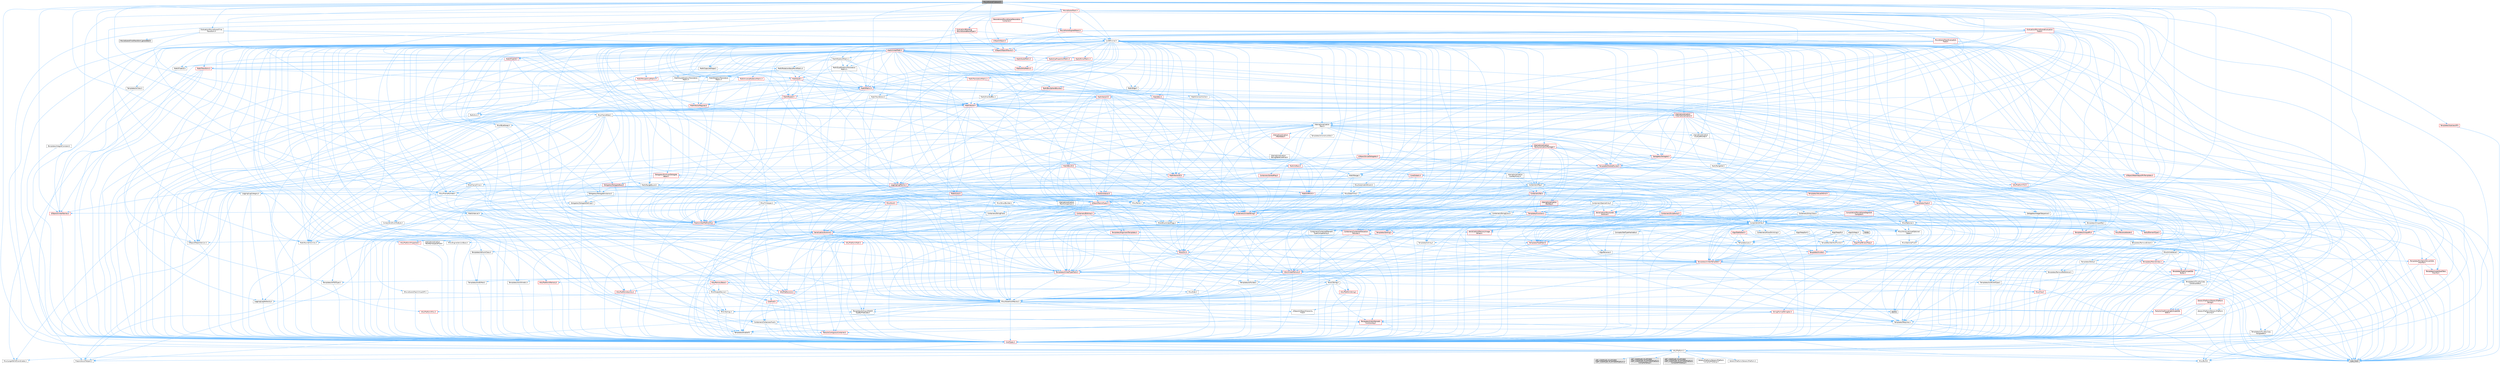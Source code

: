 digraph "MovieSceneClipboard.h"
{
 // INTERACTIVE_SVG=YES
 // LATEX_PDF_SIZE
  bgcolor="transparent";
  edge [fontname=Helvetica,fontsize=10,labelfontname=Helvetica,labelfontsize=10];
  node [fontname=Helvetica,fontsize=10,shape=box,height=0.2,width=0.4];
  Node1 [id="Node000001",label="MovieSceneClipboard.h",height=0.2,width=0.4,color="gray40", fillcolor="grey60", style="filled", fontcolor="black",tooltip=" "];
  Node1 -> Node2 [id="edge1_Node000001_Node000002",color="steelblue1",style="solid",tooltip=" "];
  Node2 [id="Node000002",label="Containers/Array.h",height=0.2,width=0.4,color="grey40", fillcolor="white", style="filled",URL="$df/dd0/Array_8h.html",tooltip=" "];
  Node2 -> Node3 [id="edge2_Node000002_Node000003",color="steelblue1",style="solid",tooltip=" "];
  Node3 [id="Node000003",label="CoreTypes.h",height=0.2,width=0.4,color="red", fillcolor="#FFF0F0", style="filled",URL="$dc/dec/CoreTypes_8h.html",tooltip=" "];
  Node3 -> Node4 [id="edge3_Node000003_Node000004",color="steelblue1",style="solid",tooltip=" "];
  Node4 [id="Node000004",label="HAL/Platform.h",height=0.2,width=0.4,color="grey40", fillcolor="white", style="filled",URL="$d9/dd0/Platform_8h.html",tooltip=" "];
  Node4 -> Node5 [id="edge4_Node000004_Node000005",color="steelblue1",style="solid",tooltip=" "];
  Node5 [id="Node000005",label="Misc/Build.h",height=0.2,width=0.4,color="grey40", fillcolor="white", style="filled",URL="$d3/dbb/Build_8h.html",tooltip=" "];
  Node4 -> Node6 [id="edge5_Node000004_Node000006",color="steelblue1",style="solid",tooltip=" "];
  Node6 [id="Node000006",label="Misc/LargeWorldCoordinates.h",height=0.2,width=0.4,color="grey40", fillcolor="white", style="filled",URL="$d2/dcb/LargeWorldCoordinates_8h.html",tooltip=" "];
  Node4 -> Node7 [id="edge6_Node000004_Node000007",color="steelblue1",style="solid",tooltip=" "];
  Node7 [id="Node000007",label="type_traits",height=0.2,width=0.4,color="grey60", fillcolor="#E0E0E0", style="filled",tooltip=" "];
  Node4 -> Node8 [id="edge7_Node000004_Node000008",color="steelblue1",style="solid",tooltip=" "];
  Node8 [id="Node000008",label="PreprocessorHelpers.h",height=0.2,width=0.4,color="grey40", fillcolor="white", style="filled",URL="$db/ddb/PreprocessorHelpers_8h.html",tooltip=" "];
  Node4 -> Node9 [id="edge8_Node000004_Node000009",color="steelblue1",style="solid",tooltip=" "];
  Node9 [id="Node000009",label="UBT_COMPILED_PLATFORM\l/UBT_COMPILED_PLATFORMPlatform\lCompilerPreSetup.h",height=0.2,width=0.4,color="grey60", fillcolor="#E0E0E0", style="filled",tooltip=" "];
  Node4 -> Node10 [id="edge9_Node000004_Node000010",color="steelblue1",style="solid",tooltip=" "];
  Node10 [id="Node000010",label="GenericPlatform/GenericPlatform\lCompilerPreSetup.h",height=0.2,width=0.4,color="grey40", fillcolor="white", style="filled",URL="$d9/dc8/GenericPlatformCompilerPreSetup_8h.html",tooltip=" "];
  Node4 -> Node11 [id="edge10_Node000004_Node000011",color="steelblue1",style="solid",tooltip=" "];
  Node11 [id="Node000011",label="GenericPlatform/GenericPlatform.h",height=0.2,width=0.4,color="grey40", fillcolor="white", style="filled",URL="$d6/d84/GenericPlatform_8h.html",tooltip=" "];
  Node4 -> Node12 [id="edge11_Node000004_Node000012",color="steelblue1",style="solid",tooltip=" "];
  Node12 [id="Node000012",label="UBT_COMPILED_PLATFORM\l/UBT_COMPILED_PLATFORMPlatform.h",height=0.2,width=0.4,color="grey60", fillcolor="#E0E0E0", style="filled",tooltip=" "];
  Node4 -> Node13 [id="edge12_Node000004_Node000013",color="steelblue1",style="solid",tooltip=" "];
  Node13 [id="Node000013",label="UBT_COMPILED_PLATFORM\l/UBT_COMPILED_PLATFORMPlatform\lCompilerSetup.h",height=0.2,width=0.4,color="grey60", fillcolor="#E0E0E0", style="filled",tooltip=" "];
  Node2 -> Node17 [id="edge13_Node000002_Node000017",color="steelblue1",style="solid",tooltip=" "];
  Node17 [id="Node000017",label="Misc/AssertionMacros.h",height=0.2,width=0.4,color="grey40", fillcolor="white", style="filled",URL="$d0/dfa/AssertionMacros_8h.html",tooltip=" "];
  Node17 -> Node3 [id="edge14_Node000017_Node000003",color="steelblue1",style="solid",tooltip=" "];
  Node17 -> Node4 [id="edge15_Node000017_Node000004",color="steelblue1",style="solid",tooltip=" "];
  Node17 -> Node18 [id="edge16_Node000017_Node000018",color="steelblue1",style="solid",tooltip=" "];
  Node18 [id="Node000018",label="HAL/PlatformMisc.h",height=0.2,width=0.4,color="red", fillcolor="#FFF0F0", style="filled",URL="$d0/df5/PlatformMisc_8h.html",tooltip=" "];
  Node18 -> Node3 [id="edge17_Node000018_Node000003",color="steelblue1",style="solid",tooltip=" "];
  Node17 -> Node8 [id="edge18_Node000017_Node000008",color="steelblue1",style="solid",tooltip=" "];
  Node17 -> Node54 [id="edge19_Node000017_Node000054",color="steelblue1",style="solid",tooltip=" "];
  Node54 [id="Node000054",label="Templates/EnableIf.h",height=0.2,width=0.4,color="grey40", fillcolor="white", style="filled",URL="$d7/d60/EnableIf_8h.html",tooltip=" "];
  Node54 -> Node3 [id="edge20_Node000054_Node000003",color="steelblue1",style="solid",tooltip=" "];
  Node17 -> Node55 [id="edge21_Node000017_Node000055",color="steelblue1",style="solid",tooltip=" "];
  Node55 [id="Node000055",label="Templates/IsArrayOrRefOf\lTypeByPredicate.h",height=0.2,width=0.4,color="grey40", fillcolor="white", style="filled",URL="$d6/da1/IsArrayOrRefOfTypeByPredicate_8h.html",tooltip=" "];
  Node55 -> Node3 [id="edge22_Node000055_Node000003",color="steelblue1",style="solid",tooltip=" "];
  Node17 -> Node56 [id="edge23_Node000017_Node000056",color="steelblue1",style="solid",tooltip=" "];
  Node56 [id="Node000056",label="Templates/IsValidVariadic\lFunctionArg.h",height=0.2,width=0.4,color="red", fillcolor="#FFF0F0", style="filled",URL="$d0/dc8/IsValidVariadicFunctionArg_8h.html",tooltip=" "];
  Node56 -> Node3 [id="edge24_Node000056_Node000003",color="steelblue1",style="solid",tooltip=" "];
  Node56 -> Node7 [id="edge25_Node000056_Node000007",color="steelblue1",style="solid",tooltip=" "];
  Node17 -> Node58 [id="edge26_Node000017_Node000058",color="steelblue1",style="solid",tooltip=" "];
  Node58 [id="Node000058",label="Traits/IsCharEncodingCompatible\lWith.h",height=0.2,width=0.4,color="red", fillcolor="#FFF0F0", style="filled",URL="$df/dd1/IsCharEncodingCompatibleWith_8h.html",tooltip=" "];
  Node58 -> Node7 [id="edge27_Node000058_Node000007",color="steelblue1",style="solid",tooltip=" "];
  Node17 -> Node60 [id="edge28_Node000017_Node000060",color="steelblue1",style="solid",tooltip=" "];
  Node60 [id="Node000060",label="Misc/VarArgs.h",height=0.2,width=0.4,color="grey40", fillcolor="white", style="filled",URL="$d5/d6f/VarArgs_8h.html",tooltip=" "];
  Node60 -> Node3 [id="edge29_Node000060_Node000003",color="steelblue1",style="solid",tooltip=" "];
  Node17 -> Node61 [id="edge30_Node000017_Node000061",color="steelblue1",style="solid",tooltip=" "];
  Node61 [id="Node000061",label="String/FormatStringSan.h",height=0.2,width=0.4,color="red", fillcolor="#FFF0F0", style="filled",URL="$d3/d8b/FormatStringSan_8h.html",tooltip=" "];
  Node61 -> Node7 [id="edge31_Node000061_Node000007",color="steelblue1",style="solid",tooltip=" "];
  Node61 -> Node3 [id="edge32_Node000061_Node000003",color="steelblue1",style="solid",tooltip=" "];
  Node61 -> Node62 [id="edge33_Node000061_Node000062",color="steelblue1",style="solid",tooltip=" "];
  Node62 [id="Node000062",label="Templates/Requires.h",height=0.2,width=0.4,color="grey40", fillcolor="white", style="filled",URL="$dc/d96/Requires_8h.html",tooltip=" "];
  Node62 -> Node54 [id="edge34_Node000062_Node000054",color="steelblue1",style="solid",tooltip=" "];
  Node62 -> Node7 [id="edge35_Node000062_Node000007",color="steelblue1",style="solid",tooltip=" "];
  Node61 -> Node56 [id="edge36_Node000061_Node000056",color="steelblue1",style="solid",tooltip=" "];
  Node61 -> Node26 [id="edge37_Node000061_Node000026",color="steelblue1",style="solid",tooltip=" "];
  Node26 [id="Node000026",label="Containers/ContainersFwd.h",height=0.2,width=0.4,color="grey40", fillcolor="white", style="filled",URL="$d4/d0a/ContainersFwd_8h.html",tooltip=" "];
  Node26 -> Node4 [id="edge38_Node000026_Node000004",color="steelblue1",style="solid",tooltip=" "];
  Node26 -> Node3 [id="edge39_Node000026_Node000003",color="steelblue1",style="solid",tooltip=" "];
  Node26 -> Node23 [id="edge40_Node000026_Node000023",color="steelblue1",style="solid",tooltip=" "];
  Node23 [id="Node000023",label="Traits/IsContiguousContainer.h",height=0.2,width=0.4,color="red", fillcolor="#FFF0F0", style="filled",URL="$d5/d3c/IsContiguousContainer_8h.html",tooltip=" "];
  Node23 -> Node3 [id="edge41_Node000023_Node000003",color="steelblue1",style="solid",tooltip=" "];
  Node17 -> Node67 [id="edge42_Node000017_Node000067",color="steelblue1",style="solid",tooltip=" "];
  Node67 [id="Node000067",label="atomic",height=0.2,width=0.4,color="grey60", fillcolor="#E0E0E0", style="filled",tooltip=" "];
  Node2 -> Node68 [id="edge43_Node000002_Node000068",color="steelblue1",style="solid",tooltip=" "];
  Node68 [id="Node000068",label="Misc/IntrusiveUnsetOptional\lState.h",height=0.2,width=0.4,color="grey40", fillcolor="white", style="filled",URL="$d2/d0a/IntrusiveUnsetOptionalState_8h.html",tooltip=" "];
  Node68 -> Node69 [id="edge44_Node000068_Node000069",color="steelblue1",style="solid",tooltip=" "];
  Node69 [id="Node000069",label="Misc/OptionalFwd.h",height=0.2,width=0.4,color="grey40", fillcolor="white", style="filled",URL="$dc/d50/OptionalFwd_8h.html",tooltip=" "];
  Node2 -> Node70 [id="edge45_Node000002_Node000070",color="steelblue1",style="solid",tooltip=" "];
  Node70 [id="Node000070",label="Misc/ReverseIterate.h",height=0.2,width=0.4,color="red", fillcolor="#FFF0F0", style="filled",URL="$db/de3/ReverseIterate_8h.html",tooltip=" "];
  Node70 -> Node4 [id="edge46_Node000070_Node000004",color="steelblue1",style="solid",tooltip=" "];
  Node2 -> Node72 [id="edge47_Node000002_Node000072",color="steelblue1",style="solid",tooltip=" "];
  Node72 [id="Node000072",label="HAL/UnrealMemory.h",height=0.2,width=0.4,color="red", fillcolor="#FFF0F0", style="filled",URL="$d9/d96/UnrealMemory_8h.html",tooltip=" "];
  Node72 -> Node3 [id="edge48_Node000072_Node000003",color="steelblue1",style="solid",tooltip=" "];
  Node72 -> Node76 [id="edge49_Node000072_Node000076",color="steelblue1",style="solid",tooltip=" "];
  Node76 [id="Node000076",label="HAL/MemoryBase.h",height=0.2,width=0.4,color="red", fillcolor="#FFF0F0", style="filled",URL="$d6/d9f/MemoryBase_8h.html",tooltip=" "];
  Node76 -> Node3 [id="edge50_Node000076_Node000003",color="steelblue1",style="solid",tooltip=" "];
  Node76 -> Node47 [id="edge51_Node000076_Node000047",color="steelblue1",style="solid",tooltip=" "];
  Node47 [id="Node000047",label="HAL/PlatformAtomics.h",height=0.2,width=0.4,color="red", fillcolor="#FFF0F0", style="filled",URL="$d3/d36/PlatformAtomics_8h.html",tooltip=" "];
  Node47 -> Node3 [id="edge52_Node000047_Node000003",color="steelblue1",style="solid",tooltip=" "];
  Node76 -> Node30 [id="edge53_Node000076_Node000030",color="steelblue1",style="solid",tooltip=" "];
  Node30 [id="Node000030",label="HAL/PlatformCrt.h",height=0.2,width=0.4,color="red", fillcolor="#FFF0F0", style="filled",URL="$d8/d75/PlatformCrt_8h.html",tooltip=" "];
  Node76 -> Node77 [id="edge54_Node000076_Node000077",color="steelblue1",style="solid",tooltip=" "];
  Node77 [id="Node000077",label="Misc/Exec.h",height=0.2,width=0.4,color="grey40", fillcolor="white", style="filled",URL="$de/ddb/Exec_8h.html",tooltip=" "];
  Node77 -> Node3 [id="edge55_Node000077_Node000003",color="steelblue1",style="solid",tooltip=" "];
  Node77 -> Node17 [id="edge56_Node000077_Node000017",color="steelblue1",style="solid",tooltip=" "];
  Node76 -> Node78 [id="edge57_Node000076_Node000078",color="steelblue1",style="solid",tooltip=" "];
  Node78 [id="Node000078",label="Misc/OutputDevice.h",height=0.2,width=0.4,color="grey40", fillcolor="white", style="filled",URL="$d7/d32/OutputDevice_8h.html",tooltip=" "];
  Node78 -> Node25 [id="edge58_Node000078_Node000025",color="steelblue1",style="solid",tooltip=" "];
  Node25 [id="Node000025",label="CoreFwd.h",height=0.2,width=0.4,color="red", fillcolor="#FFF0F0", style="filled",URL="$d1/d1e/CoreFwd_8h.html",tooltip=" "];
  Node25 -> Node3 [id="edge59_Node000025_Node000003",color="steelblue1",style="solid",tooltip=" "];
  Node25 -> Node26 [id="edge60_Node000025_Node000026",color="steelblue1",style="solid",tooltip=" "];
  Node25 -> Node28 [id="edge61_Node000025_Node000028",color="steelblue1",style="solid",tooltip=" "];
  Node28 [id="Node000028",label="UObject/UObjectHierarchy\lFwd.h",height=0.2,width=0.4,color="grey40", fillcolor="white", style="filled",URL="$d3/d13/UObjectHierarchyFwd_8h.html",tooltip=" "];
  Node78 -> Node3 [id="edge62_Node000078_Node000003",color="steelblue1",style="solid",tooltip=" "];
  Node78 -> Node79 [id="edge63_Node000078_Node000079",color="steelblue1",style="solid",tooltip=" "];
  Node79 [id="Node000079",label="Logging/LogVerbosity.h",height=0.2,width=0.4,color="grey40", fillcolor="white", style="filled",URL="$d2/d8f/LogVerbosity_8h.html",tooltip=" "];
  Node79 -> Node3 [id="edge64_Node000079_Node000003",color="steelblue1",style="solid",tooltip=" "];
  Node78 -> Node60 [id="edge65_Node000078_Node000060",color="steelblue1",style="solid",tooltip=" "];
  Node78 -> Node55 [id="edge66_Node000078_Node000055",color="steelblue1",style="solid",tooltip=" "];
  Node78 -> Node56 [id="edge67_Node000078_Node000056",color="steelblue1",style="solid",tooltip=" "];
  Node78 -> Node58 [id="edge68_Node000078_Node000058",color="steelblue1",style="solid",tooltip=" "];
  Node72 -> Node89 [id="edge69_Node000072_Node000089",color="steelblue1",style="solid",tooltip=" "];
  Node89 [id="Node000089",label="HAL/PlatformMemory.h",height=0.2,width=0.4,color="red", fillcolor="#FFF0F0", style="filled",URL="$de/d68/PlatformMemory_8h.html",tooltip=" "];
  Node89 -> Node3 [id="edge70_Node000089_Node000003",color="steelblue1",style="solid",tooltip=" "];
  Node72 -> Node92 [id="edge71_Node000072_Node000092",color="steelblue1",style="solid",tooltip=" "];
  Node92 [id="Node000092",label="Templates/IsPointer.h",height=0.2,width=0.4,color="grey40", fillcolor="white", style="filled",URL="$d7/d05/IsPointer_8h.html",tooltip=" "];
  Node92 -> Node3 [id="edge72_Node000092_Node000003",color="steelblue1",style="solid",tooltip=" "];
  Node2 -> Node93 [id="edge73_Node000002_Node000093",color="steelblue1",style="solid",tooltip=" "];
  Node93 [id="Node000093",label="Templates/UnrealTypeTraits.h",height=0.2,width=0.4,color="red", fillcolor="#FFF0F0", style="filled",URL="$d2/d2d/UnrealTypeTraits_8h.html",tooltip=" "];
  Node93 -> Node3 [id="edge74_Node000093_Node000003",color="steelblue1",style="solid",tooltip=" "];
  Node93 -> Node92 [id="edge75_Node000093_Node000092",color="steelblue1",style="solid",tooltip=" "];
  Node93 -> Node17 [id="edge76_Node000093_Node000017",color="steelblue1",style="solid",tooltip=" "];
  Node93 -> Node85 [id="edge77_Node000093_Node000085",color="steelblue1",style="solid",tooltip=" "];
  Node85 [id="Node000085",label="Templates/AndOrNot.h",height=0.2,width=0.4,color="grey40", fillcolor="white", style="filled",URL="$db/d0a/AndOrNot_8h.html",tooltip=" "];
  Node85 -> Node3 [id="edge78_Node000085_Node000003",color="steelblue1",style="solid",tooltip=" "];
  Node93 -> Node54 [id="edge79_Node000093_Node000054",color="steelblue1",style="solid",tooltip=" "];
  Node93 -> Node94 [id="edge80_Node000093_Node000094",color="steelblue1",style="solid",tooltip=" "];
  Node94 [id="Node000094",label="Templates/IsArithmetic.h",height=0.2,width=0.4,color="grey40", fillcolor="white", style="filled",URL="$d2/d5d/IsArithmetic_8h.html",tooltip=" "];
  Node94 -> Node3 [id="edge81_Node000094_Node000003",color="steelblue1",style="solid",tooltip=" "];
  Node93 -> Node96 [id="edge82_Node000093_Node000096",color="steelblue1",style="solid",tooltip=" "];
  Node96 [id="Node000096",label="Templates/IsPODType.h",height=0.2,width=0.4,color="grey40", fillcolor="white", style="filled",URL="$d7/db1/IsPODType_8h.html",tooltip=" "];
  Node96 -> Node3 [id="edge83_Node000096_Node000003",color="steelblue1",style="solid",tooltip=" "];
  Node93 -> Node97 [id="edge84_Node000093_Node000097",color="steelblue1",style="solid",tooltip=" "];
  Node97 [id="Node000097",label="Templates/IsUECoreType.h",height=0.2,width=0.4,color="grey40", fillcolor="white", style="filled",URL="$d1/db8/IsUECoreType_8h.html",tooltip=" "];
  Node97 -> Node3 [id="edge85_Node000097_Node000003",color="steelblue1",style="solid",tooltip=" "];
  Node97 -> Node7 [id="edge86_Node000097_Node000007",color="steelblue1",style="solid",tooltip=" "];
  Node93 -> Node86 [id="edge87_Node000093_Node000086",color="steelblue1",style="solid",tooltip=" "];
  Node86 [id="Node000086",label="Templates/IsTriviallyCopy\lConstructible.h",height=0.2,width=0.4,color="grey40", fillcolor="white", style="filled",URL="$d3/d78/IsTriviallyCopyConstructible_8h.html",tooltip=" "];
  Node86 -> Node3 [id="edge88_Node000086_Node000003",color="steelblue1",style="solid",tooltip=" "];
  Node86 -> Node7 [id="edge89_Node000086_Node000007",color="steelblue1",style="solid",tooltip=" "];
  Node2 -> Node98 [id="edge90_Node000002_Node000098",color="steelblue1",style="solid",tooltip=" "];
  Node98 [id="Node000098",label="Templates/UnrealTemplate.h",height=0.2,width=0.4,color="red", fillcolor="#FFF0F0", style="filled",URL="$d4/d24/UnrealTemplate_8h.html",tooltip=" "];
  Node98 -> Node3 [id="edge91_Node000098_Node000003",color="steelblue1",style="solid",tooltip=" "];
  Node98 -> Node92 [id="edge92_Node000098_Node000092",color="steelblue1",style="solid",tooltip=" "];
  Node98 -> Node72 [id="edge93_Node000098_Node000072",color="steelblue1",style="solid",tooltip=" "];
  Node98 -> Node93 [id="edge94_Node000098_Node000093",color="steelblue1",style="solid",tooltip=" "];
  Node98 -> Node101 [id="edge95_Node000098_Node000101",color="steelblue1",style="solid",tooltip=" "];
  Node101 [id="Node000101",label="Templates/RemoveReference.h",height=0.2,width=0.4,color="grey40", fillcolor="white", style="filled",URL="$da/dbe/RemoveReference_8h.html",tooltip=" "];
  Node101 -> Node3 [id="edge96_Node000101_Node000003",color="steelblue1",style="solid",tooltip=" "];
  Node98 -> Node62 [id="edge97_Node000098_Node000062",color="steelblue1",style="solid",tooltip=" "];
  Node98 -> Node102 [id="edge98_Node000098_Node000102",color="steelblue1",style="solid",tooltip=" "];
  Node102 [id="Node000102",label="Templates/TypeCompatible\lBytes.h",height=0.2,width=0.4,color="red", fillcolor="#FFF0F0", style="filled",URL="$df/d0a/TypeCompatibleBytes_8h.html",tooltip=" "];
  Node102 -> Node3 [id="edge99_Node000102_Node000003",color="steelblue1",style="solid",tooltip=" "];
  Node102 -> Node7 [id="edge100_Node000102_Node000007",color="steelblue1",style="solid",tooltip=" "];
  Node98 -> Node23 [id="edge101_Node000098_Node000023",color="steelblue1",style="solid",tooltip=" "];
  Node98 -> Node7 [id="edge102_Node000098_Node000007",color="steelblue1",style="solid",tooltip=" "];
  Node2 -> Node104 [id="edge103_Node000002_Node000104",color="steelblue1",style="solid",tooltip=" "];
  Node104 [id="Node000104",label="Containers/AllowShrinking.h",height=0.2,width=0.4,color="grey40", fillcolor="white", style="filled",URL="$d7/d1a/AllowShrinking_8h.html",tooltip=" "];
  Node104 -> Node3 [id="edge104_Node000104_Node000003",color="steelblue1",style="solid",tooltip=" "];
  Node2 -> Node105 [id="edge105_Node000002_Node000105",color="steelblue1",style="solid",tooltip=" "];
  Node105 [id="Node000105",label="Containers/ContainerAllocation\lPolicies.h",height=0.2,width=0.4,color="red", fillcolor="#FFF0F0", style="filled",URL="$d7/dff/ContainerAllocationPolicies_8h.html",tooltip=" "];
  Node105 -> Node3 [id="edge106_Node000105_Node000003",color="steelblue1",style="solid",tooltip=" "];
  Node105 -> Node105 [id="edge107_Node000105_Node000105",color="steelblue1",style="solid",tooltip=" "];
  Node105 -> Node107 [id="edge108_Node000105_Node000107",color="steelblue1",style="solid",tooltip=" "];
  Node107 [id="Node000107",label="HAL/PlatformMath.h",height=0.2,width=0.4,color="red", fillcolor="#FFF0F0", style="filled",URL="$dc/d53/PlatformMath_8h.html",tooltip=" "];
  Node107 -> Node3 [id="edge109_Node000107_Node000003",color="steelblue1",style="solid",tooltip=" "];
  Node105 -> Node72 [id="edge110_Node000105_Node000072",color="steelblue1",style="solid",tooltip=" "];
  Node105 -> Node40 [id="edge111_Node000105_Node000040",color="steelblue1",style="solid",tooltip=" "];
  Node40 [id="Node000040",label="Math/NumericLimits.h",height=0.2,width=0.4,color="grey40", fillcolor="white", style="filled",URL="$df/d1b/NumericLimits_8h.html",tooltip=" "];
  Node40 -> Node3 [id="edge112_Node000040_Node000003",color="steelblue1",style="solid",tooltip=" "];
  Node105 -> Node17 [id="edge113_Node000105_Node000017",color="steelblue1",style="solid",tooltip=" "];
  Node105 -> Node116 [id="edge114_Node000105_Node000116",color="steelblue1",style="solid",tooltip=" "];
  Node116 [id="Node000116",label="Templates/MemoryOps.h",height=0.2,width=0.4,color="red", fillcolor="#FFF0F0", style="filled",URL="$db/dea/MemoryOps_8h.html",tooltip=" "];
  Node116 -> Node3 [id="edge115_Node000116_Node000003",color="steelblue1",style="solid",tooltip=" "];
  Node116 -> Node72 [id="edge116_Node000116_Node000072",color="steelblue1",style="solid",tooltip=" "];
  Node116 -> Node87 [id="edge117_Node000116_Node000087",color="steelblue1",style="solid",tooltip=" "];
  Node87 [id="Node000087",label="Templates/IsTriviallyCopy\lAssignable.h",height=0.2,width=0.4,color="grey40", fillcolor="white", style="filled",URL="$d2/df2/IsTriviallyCopyAssignable_8h.html",tooltip=" "];
  Node87 -> Node3 [id="edge118_Node000087_Node000003",color="steelblue1",style="solid",tooltip=" "];
  Node87 -> Node7 [id="edge119_Node000087_Node000007",color="steelblue1",style="solid",tooltip=" "];
  Node116 -> Node86 [id="edge120_Node000116_Node000086",color="steelblue1",style="solid",tooltip=" "];
  Node116 -> Node62 [id="edge121_Node000116_Node000062",color="steelblue1",style="solid",tooltip=" "];
  Node116 -> Node93 [id="edge122_Node000116_Node000093",color="steelblue1",style="solid",tooltip=" "];
  Node116 -> Node7 [id="edge123_Node000116_Node000007",color="steelblue1",style="solid",tooltip=" "];
  Node105 -> Node102 [id="edge124_Node000105_Node000102",color="steelblue1",style="solid",tooltip=" "];
  Node105 -> Node7 [id="edge125_Node000105_Node000007",color="steelblue1",style="solid",tooltip=" "];
  Node2 -> Node117 [id="edge126_Node000002_Node000117",color="steelblue1",style="solid",tooltip=" "];
  Node117 [id="Node000117",label="Containers/ContainerElement\lTypeCompatibility.h",height=0.2,width=0.4,color="grey40", fillcolor="white", style="filled",URL="$df/ddf/ContainerElementTypeCompatibility_8h.html",tooltip=" "];
  Node117 -> Node3 [id="edge127_Node000117_Node000003",color="steelblue1",style="solid",tooltip=" "];
  Node117 -> Node93 [id="edge128_Node000117_Node000093",color="steelblue1",style="solid",tooltip=" "];
  Node2 -> Node118 [id="edge129_Node000002_Node000118",color="steelblue1",style="solid",tooltip=" "];
  Node118 [id="Node000118",label="Serialization/Archive.h",height=0.2,width=0.4,color="red", fillcolor="#FFF0F0", style="filled",URL="$d7/d3b/Archive_8h.html",tooltip=" "];
  Node118 -> Node25 [id="edge130_Node000118_Node000025",color="steelblue1",style="solid",tooltip=" "];
  Node118 -> Node3 [id="edge131_Node000118_Node000003",color="steelblue1",style="solid",tooltip=" "];
  Node118 -> Node119 [id="edge132_Node000118_Node000119",color="steelblue1",style="solid",tooltip=" "];
  Node119 [id="Node000119",label="HAL/PlatformProperties.h",height=0.2,width=0.4,color="red", fillcolor="#FFF0F0", style="filled",URL="$d9/db0/PlatformProperties_8h.html",tooltip=" "];
  Node119 -> Node3 [id="edge133_Node000119_Node000003",color="steelblue1",style="solid",tooltip=" "];
  Node118 -> Node122 [id="edge134_Node000118_Node000122",color="steelblue1",style="solid",tooltip=" "];
  Node122 [id="Node000122",label="Internationalization\l/TextNamespaceFwd.h",height=0.2,width=0.4,color="grey40", fillcolor="white", style="filled",URL="$d8/d97/TextNamespaceFwd_8h.html",tooltip=" "];
  Node122 -> Node3 [id="edge135_Node000122_Node000003",color="steelblue1",style="solid",tooltip=" "];
  Node118 -> Node17 [id="edge136_Node000118_Node000017",color="steelblue1",style="solid",tooltip=" "];
  Node118 -> Node5 [id="edge137_Node000118_Node000005",color="steelblue1",style="solid",tooltip=" "];
  Node118 -> Node123 [id="edge138_Node000118_Node000123",color="steelblue1",style="solid",tooltip=" "];
  Node123 [id="Node000123",label="Misc/EngineVersionBase.h",height=0.2,width=0.4,color="grey40", fillcolor="white", style="filled",URL="$d5/d2b/EngineVersionBase_8h.html",tooltip=" "];
  Node123 -> Node3 [id="edge139_Node000123_Node000003",color="steelblue1",style="solid",tooltip=" "];
  Node118 -> Node60 [id="edge140_Node000118_Node000060",color="steelblue1",style="solid",tooltip=" "];
  Node118 -> Node54 [id="edge141_Node000118_Node000054",color="steelblue1",style="solid",tooltip=" "];
  Node118 -> Node55 [id="edge142_Node000118_Node000055",color="steelblue1",style="solid",tooltip=" "];
  Node118 -> Node126 [id="edge143_Node000118_Node000126",color="steelblue1",style="solid",tooltip=" "];
  Node126 [id="Node000126",label="Templates/IsEnumClass.h",height=0.2,width=0.4,color="grey40", fillcolor="white", style="filled",URL="$d7/d15/IsEnumClass_8h.html",tooltip=" "];
  Node126 -> Node3 [id="edge144_Node000126_Node000003",color="steelblue1",style="solid",tooltip=" "];
  Node126 -> Node85 [id="edge145_Node000126_Node000085",color="steelblue1",style="solid",tooltip=" "];
  Node118 -> Node56 [id="edge146_Node000118_Node000056",color="steelblue1",style="solid",tooltip=" "];
  Node118 -> Node98 [id="edge147_Node000118_Node000098",color="steelblue1",style="solid",tooltip=" "];
  Node118 -> Node58 [id="edge148_Node000118_Node000058",color="steelblue1",style="solid",tooltip=" "];
  Node118 -> Node127 [id="edge149_Node000118_Node000127",color="steelblue1",style="solid",tooltip=" "];
  Node127 [id="Node000127",label="UObject/ObjectVersion.h",height=0.2,width=0.4,color="grey40", fillcolor="white", style="filled",URL="$da/d63/ObjectVersion_8h.html",tooltip=" "];
  Node127 -> Node3 [id="edge150_Node000127_Node000003",color="steelblue1",style="solid",tooltip=" "];
  Node2 -> Node128 [id="edge151_Node000002_Node000128",color="steelblue1",style="solid",tooltip=" "];
  Node128 [id="Node000128",label="Serialization/MemoryImage\lWriter.h",height=0.2,width=0.4,color="red", fillcolor="#FFF0F0", style="filled",URL="$d0/d08/MemoryImageWriter_8h.html",tooltip=" "];
  Node128 -> Node3 [id="edge152_Node000128_Node000003",color="steelblue1",style="solid",tooltip=" "];
  Node2 -> Node142 [id="edge153_Node000002_Node000142",color="steelblue1",style="solid",tooltip=" "];
  Node142 [id="Node000142",label="Algo/Heapify.h",height=0.2,width=0.4,color="grey40", fillcolor="white", style="filled",URL="$d0/d2a/Heapify_8h.html",tooltip=" "];
  Node142 -> Node143 [id="edge154_Node000142_Node000143",color="steelblue1",style="solid",tooltip=" "];
  Node143 [id="Node000143",label="Algo/Impl/BinaryHeap.h",height=0.2,width=0.4,color="red", fillcolor="#FFF0F0", style="filled",URL="$d7/da3/Algo_2Impl_2BinaryHeap_8h.html",tooltip=" "];
  Node143 -> Node144 [id="edge155_Node000143_Node000144",color="steelblue1",style="solid",tooltip=" "];
  Node144 [id="Node000144",label="Templates/Invoke.h",height=0.2,width=0.4,color="red", fillcolor="#FFF0F0", style="filled",URL="$d7/deb/Invoke_8h.html",tooltip=" "];
  Node144 -> Node3 [id="edge156_Node000144_Node000003",color="steelblue1",style="solid",tooltip=" "];
  Node144 -> Node98 [id="edge157_Node000144_Node000098",color="steelblue1",style="solid",tooltip=" "];
  Node144 -> Node7 [id="edge158_Node000144_Node000007",color="steelblue1",style="solid",tooltip=" "];
  Node143 -> Node7 [id="edge159_Node000143_Node000007",color="steelblue1",style="solid",tooltip=" "];
  Node142 -> Node148 [id="edge160_Node000142_Node000148",color="steelblue1",style="solid",tooltip=" "];
  Node148 [id="Node000148",label="Templates/IdentityFunctor.h",height=0.2,width=0.4,color="grey40", fillcolor="white", style="filled",URL="$d7/d2e/IdentityFunctor_8h.html",tooltip=" "];
  Node148 -> Node4 [id="edge161_Node000148_Node000004",color="steelblue1",style="solid",tooltip=" "];
  Node142 -> Node144 [id="edge162_Node000142_Node000144",color="steelblue1",style="solid",tooltip=" "];
  Node142 -> Node149 [id="edge163_Node000142_Node000149",color="steelblue1",style="solid",tooltip=" "];
  Node149 [id="Node000149",label="Templates/Less.h",height=0.2,width=0.4,color="grey40", fillcolor="white", style="filled",URL="$de/dc8/Less_8h.html",tooltip=" "];
  Node149 -> Node3 [id="edge164_Node000149_Node000003",color="steelblue1",style="solid",tooltip=" "];
  Node149 -> Node98 [id="edge165_Node000149_Node000098",color="steelblue1",style="solid",tooltip=" "];
  Node142 -> Node98 [id="edge166_Node000142_Node000098",color="steelblue1",style="solid",tooltip=" "];
  Node2 -> Node150 [id="edge167_Node000002_Node000150",color="steelblue1",style="solid",tooltip=" "];
  Node150 [id="Node000150",label="Algo/HeapSort.h",height=0.2,width=0.4,color="grey40", fillcolor="white", style="filled",URL="$d3/d92/HeapSort_8h.html",tooltip=" "];
  Node150 -> Node143 [id="edge168_Node000150_Node000143",color="steelblue1",style="solid",tooltip=" "];
  Node150 -> Node148 [id="edge169_Node000150_Node000148",color="steelblue1",style="solid",tooltip=" "];
  Node150 -> Node149 [id="edge170_Node000150_Node000149",color="steelblue1",style="solid",tooltip=" "];
  Node150 -> Node98 [id="edge171_Node000150_Node000098",color="steelblue1",style="solid",tooltip=" "];
  Node2 -> Node151 [id="edge172_Node000002_Node000151",color="steelblue1",style="solid",tooltip=" "];
  Node151 [id="Node000151",label="Algo/IsHeap.h",height=0.2,width=0.4,color="grey40", fillcolor="white", style="filled",URL="$de/d32/IsHeap_8h.html",tooltip=" "];
  Node151 -> Node143 [id="edge173_Node000151_Node000143",color="steelblue1",style="solid",tooltip=" "];
  Node151 -> Node148 [id="edge174_Node000151_Node000148",color="steelblue1",style="solid",tooltip=" "];
  Node151 -> Node144 [id="edge175_Node000151_Node000144",color="steelblue1",style="solid",tooltip=" "];
  Node151 -> Node149 [id="edge176_Node000151_Node000149",color="steelblue1",style="solid",tooltip=" "];
  Node151 -> Node98 [id="edge177_Node000151_Node000098",color="steelblue1",style="solid",tooltip=" "];
  Node2 -> Node143 [id="edge178_Node000002_Node000143",color="steelblue1",style="solid",tooltip=" "];
  Node2 -> Node152 [id="edge179_Node000002_Node000152",color="steelblue1",style="solid",tooltip=" "];
  Node152 [id="Node000152",label="Algo/StableSort.h",height=0.2,width=0.4,color="red", fillcolor="#FFF0F0", style="filled",URL="$d7/d3c/StableSort_8h.html",tooltip=" "];
  Node152 -> Node148 [id="edge180_Node000152_Node000148",color="steelblue1",style="solid",tooltip=" "];
  Node152 -> Node144 [id="edge181_Node000152_Node000144",color="steelblue1",style="solid",tooltip=" "];
  Node152 -> Node149 [id="edge182_Node000152_Node000149",color="steelblue1",style="solid",tooltip=" "];
  Node152 -> Node98 [id="edge183_Node000152_Node000098",color="steelblue1",style="solid",tooltip=" "];
  Node2 -> Node155 [id="edge184_Node000002_Node000155",color="steelblue1",style="solid",tooltip=" "];
  Node155 [id="Node000155",label="Concepts/GetTypeHashable.h",height=0.2,width=0.4,color="grey40", fillcolor="white", style="filled",URL="$d3/da2/GetTypeHashable_8h.html",tooltip=" "];
  Node155 -> Node3 [id="edge185_Node000155_Node000003",color="steelblue1",style="solid",tooltip=" "];
  Node155 -> Node133 [id="edge186_Node000155_Node000133",color="steelblue1",style="solid",tooltip=" "];
  Node133 [id="Node000133",label="Templates/TypeHash.h",height=0.2,width=0.4,color="red", fillcolor="#FFF0F0", style="filled",URL="$d1/d62/TypeHash_8h.html",tooltip=" "];
  Node133 -> Node3 [id="edge187_Node000133_Node000003",color="steelblue1",style="solid",tooltip=" "];
  Node133 -> Node62 [id="edge188_Node000133_Node000062",color="steelblue1",style="solid",tooltip=" "];
  Node133 -> Node134 [id="edge189_Node000133_Node000134",color="steelblue1",style="solid",tooltip=" "];
  Node134 [id="Node000134",label="Misc/Crc.h",height=0.2,width=0.4,color="red", fillcolor="#FFF0F0", style="filled",URL="$d4/dd2/Crc_8h.html",tooltip=" "];
  Node134 -> Node3 [id="edge190_Node000134_Node000003",color="steelblue1",style="solid",tooltip=" "];
  Node134 -> Node74 [id="edge191_Node000134_Node000074",color="steelblue1",style="solid",tooltip=" "];
  Node74 [id="Node000074",label="HAL/PlatformString.h",height=0.2,width=0.4,color="red", fillcolor="#FFF0F0", style="filled",URL="$db/db5/PlatformString_8h.html",tooltip=" "];
  Node74 -> Node3 [id="edge192_Node000074_Node000003",color="steelblue1",style="solid",tooltip=" "];
  Node134 -> Node17 [id="edge193_Node000134_Node000017",color="steelblue1",style="solid",tooltip=" "];
  Node134 -> Node135 [id="edge194_Node000134_Node000135",color="steelblue1",style="solid",tooltip=" "];
  Node135 [id="Node000135",label="Misc/CString.h",height=0.2,width=0.4,color="grey40", fillcolor="white", style="filled",URL="$d2/d49/CString_8h.html",tooltip=" "];
  Node135 -> Node3 [id="edge195_Node000135_Node000003",color="steelblue1",style="solid",tooltip=" "];
  Node135 -> Node30 [id="edge196_Node000135_Node000030",color="steelblue1",style="solid",tooltip=" "];
  Node135 -> Node74 [id="edge197_Node000135_Node000074",color="steelblue1",style="solid",tooltip=" "];
  Node135 -> Node17 [id="edge198_Node000135_Node000017",color="steelblue1",style="solid",tooltip=" "];
  Node135 -> Node136 [id="edge199_Node000135_Node000136",color="steelblue1",style="solid",tooltip=" "];
  Node136 [id="Node000136",label="Misc/Char.h",height=0.2,width=0.4,color="red", fillcolor="#FFF0F0", style="filled",URL="$d0/d58/Char_8h.html",tooltip=" "];
  Node136 -> Node3 [id="edge200_Node000136_Node000003",color="steelblue1",style="solid",tooltip=" "];
  Node136 -> Node7 [id="edge201_Node000136_Node000007",color="steelblue1",style="solid",tooltip=" "];
  Node135 -> Node60 [id="edge202_Node000135_Node000060",color="steelblue1",style="solid",tooltip=" "];
  Node135 -> Node55 [id="edge203_Node000135_Node000055",color="steelblue1",style="solid",tooltip=" "];
  Node135 -> Node56 [id="edge204_Node000135_Node000056",color="steelblue1",style="solid",tooltip=" "];
  Node135 -> Node58 [id="edge205_Node000135_Node000058",color="steelblue1",style="solid",tooltip=" "];
  Node134 -> Node136 [id="edge206_Node000134_Node000136",color="steelblue1",style="solid",tooltip=" "];
  Node134 -> Node93 [id="edge207_Node000134_Node000093",color="steelblue1",style="solid",tooltip=" "];
  Node133 -> Node7 [id="edge208_Node000133_Node000007",color="steelblue1",style="solid",tooltip=" "];
  Node2 -> Node148 [id="edge209_Node000002_Node000148",color="steelblue1",style="solid",tooltip=" "];
  Node2 -> Node144 [id="edge210_Node000002_Node000144",color="steelblue1",style="solid",tooltip=" "];
  Node2 -> Node149 [id="edge211_Node000002_Node000149",color="steelblue1",style="solid",tooltip=" "];
  Node2 -> Node156 [id="edge212_Node000002_Node000156",color="steelblue1",style="solid",tooltip=" "];
  Node156 [id="Node000156",label="Templates/LosesQualifiers\lFromTo.h",height=0.2,width=0.4,color="red", fillcolor="#FFF0F0", style="filled",URL="$d2/db3/LosesQualifiersFromTo_8h.html",tooltip=" "];
  Node156 -> Node7 [id="edge213_Node000156_Node000007",color="steelblue1",style="solid",tooltip=" "];
  Node2 -> Node62 [id="edge214_Node000002_Node000062",color="steelblue1",style="solid",tooltip=" "];
  Node2 -> Node157 [id="edge215_Node000002_Node000157",color="steelblue1",style="solid",tooltip=" "];
  Node157 [id="Node000157",label="Templates/Sorting.h",height=0.2,width=0.4,color="red", fillcolor="#FFF0F0", style="filled",URL="$d3/d9e/Sorting_8h.html",tooltip=" "];
  Node157 -> Node3 [id="edge216_Node000157_Node000003",color="steelblue1",style="solid",tooltip=" "];
  Node157 -> Node107 [id="edge217_Node000157_Node000107",color="steelblue1",style="solid",tooltip=" "];
  Node157 -> Node149 [id="edge218_Node000157_Node000149",color="steelblue1",style="solid",tooltip=" "];
  Node2 -> Node161 [id="edge219_Node000002_Node000161",color="steelblue1",style="solid",tooltip=" "];
  Node161 [id="Node000161",label="Templates/AlignmentTemplates.h",height=0.2,width=0.4,color="red", fillcolor="#FFF0F0", style="filled",URL="$dd/d32/AlignmentTemplates_8h.html",tooltip=" "];
  Node161 -> Node3 [id="edge220_Node000161_Node000003",color="steelblue1",style="solid",tooltip=" "];
  Node161 -> Node92 [id="edge221_Node000161_Node000092",color="steelblue1",style="solid",tooltip=" "];
  Node2 -> Node21 [id="edge222_Node000002_Node000021",color="steelblue1",style="solid",tooltip=" "];
  Node21 [id="Node000021",label="Traits/ElementType.h",height=0.2,width=0.4,color="red", fillcolor="#FFF0F0", style="filled",URL="$d5/d4f/ElementType_8h.html",tooltip=" "];
  Node21 -> Node4 [id="edge223_Node000021_Node000004",color="steelblue1",style="solid",tooltip=" "];
  Node21 -> Node7 [id="edge224_Node000021_Node000007",color="steelblue1",style="solid",tooltip=" "];
  Node2 -> Node113 [id="edge225_Node000002_Node000113",color="steelblue1",style="solid",tooltip=" "];
  Node113 [id="Node000113",label="limits",height=0.2,width=0.4,color="grey60", fillcolor="#E0E0E0", style="filled",tooltip=" "];
  Node2 -> Node7 [id="edge226_Node000002_Node000007",color="steelblue1",style="solid",tooltip=" "];
  Node1 -> Node162 [id="edge227_Node000001_Node000162",color="steelblue1",style="solid",tooltip=" "];
  Node162 [id="Node000162",label="Containers/Map.h",height=0.2,width=0.4,color="grey40", fillcolor="white", style="filled",URL="$df/d79/Map_8h.html",tooltip=" "];
  Node162 -> Node3 [id="edge228_Node000162_Node000003",color="steelblue1",style="solid",tooltip=" "];
  Node162 -> Node163 [id="edge229_Node000162_Node000163",color="steelblue1",style="solid",tooltip=" "];
  Node163 [id="Node000163",label="Algo/Reverse.h",height=0.2,width=0.4,color="grey40", fillcolor="white", style="filled",URL="$d5/d93/Reverse_8h.html",tooltip=" "];
  Node163 -> Node3 [id="edge230_Node000163_Node000003",color="steelblue1",style="solid",tooltip=" "];
  Node163 -> Node98 [id="edge231_Node000163_Node000098",color="steelblue1",style="solid",tooltip=" "];
  Node162 -> Node117 [id="edge232_Node000162_Node000117",color="steelblue1",style="solid",tooltip=" "];
  Node162 -> Node164 [id="edge233_Node000162_Node000164",color="steelblue1",style="solid",tooltip=" "];
  Node164 [id="Node000164",label="Containers/Set.h",height=0.2,width=0.4,color="red", fillcolor="#FFF0F0", style="filled",URL="$d4/d45/Set_8h.html",tooltip=" "];
  Node164 -> Node105 [id="edge234_Node000164_Node000105",color="steelblue1",style="solid",tooltip=" "];
  Node164 -> Node117 [id="edge235_Node000164_Node000117",color="steelblue1",style="solid",tooltip=" "];
  Node164 -> Node166 [id="edge236_Node000164_Node000166",color="steelblue1",style="solid",tooltip=" "];
  Node166 [id="Node000166",label="Containers/SparseArray.h",height=0.2,width=0.4,color="grey40", fillcolor="white", style="filled",URL="$d5/dbf/SparseArray_8h.html",tooltip=" "];
  Node166 -> Node3 [id="edge237_Node000166_Node000003",color="steelblue1",style="solid",tooltip=" "];
  Node166 -> Node17 [id="edge238_Node000166_Node000017",color="steelblue1",style="solid",tooltip=" "];
  Node166 -> Node72 [id="edge239_Node000166_Node000072",color="steelblue1",style="solid",tooltip=" "];
  Node166 -> Node93 [id="edge240_Node000166_Node000093",color="steelblue1",style="solid",tooltip=" "];
  Node166 -> Node98 [id="edge241_Node000166_Node000098",color="steelblue1",style="solid",tooltip=" "];
  Node166 -> Node105 [id="edge242_Node000166_Node000105",color="steelblue1",style="solid",tooltip=" "];
  Node166 -> Node149 [id="edge243_Node000166_Node000149",color="steelblue1",style="solid",tooltip=" "];
  Node166 -> Node2 [id="edge244_Node000166_Node000002",color="steelblue1",style="solid",tooltip=" "];
  Node166 -> Node160 [id="edge245_Node000166_Node000160",color="steelblue1",style="solid",tooltip=" "];
  Node160 [id="Node000160",label="Math/UnrealMathUtility.h",height=0.2,width=0.4,color="red", fillcolor="#FFF0F0", style="filled",URL="$db/db8/UnrealMathUtility_8h.html",tooltip=" "];
  Node160 -> Node3 [id="edge246_Node000160_Node000003",color="steelblue1",style="solid",tooltip=" "];
  Node160 -> Node17 [id="edge247_Node000160_Node000017",color="steelblue1",style="solid",tooltip=" "];
  Node160 -> Node107 [id="edge248_Node000160_Node000107",color="steelblue1",style="solid",tooltip=" "];
  Node160 -> Node62 [id="edge249_Node000160_Node000062",color="steelblue1",style="solid",tooltip=" "];
  Node166 -> Node167 [id="edge250_Node000166_Node000167",color="steelblue1",style="solid",tooltip=" "];
  Node167 [id="Node000167",label="Containers/ScriptArray.h",height=0.2,width=0.4,color="red", fillcolor="#FFF0F0", style="filled",URL="$dc/daf/ScriptArray_8h.html",tooltip=" "];
  Node167 -> Node3 [id="edge251_Node000167_Node000003",color="steelblue1",style="solid",tooltip=" "];
  Node167 -> Node17 [id="edge252_Node000167_Node000017",color="steelblue1",style="solid",tooltip=" "];
  Node167 -> Node72 [id="edge253_Node000167_Node000072",color="steelblue1",style="solid",tooltip=" "];
  Node167 -> Node104 [id="edge254_Node000167_Node000104",color="steelblue1",style="solid",tooltip=" "];
  Node167 -> Node105 [id="edge255_Node000167_Node000105",color="steelblue1",style="solid",tooltip=" "];
  Node167 -> Node2 [id="edge256_Node000167_Node000002",color="steelblue1",style="solid",tooltip=" "];
  Node166 -> Node168 [id="edge257_Node000166_Node000168",color="steelblue1",style="solid",tooltip=" "];
  Node168 [id="Node000168",label="Containers/BitArray.h",height=0.2,width=0.4,color="red", fillcolor="#FFF0F0", style="filled",URL="$d1/de4/BitArray_8h.html",tooltip=" "];
  Node168 -> Node105 [id="edge258_Node000168_Node000105",color="steelblue1",style="solid",tooltip=" "];
  Node168 -> Node3 [id="edge259_Node000168_Node000003",color="steelblue1",style="solid",tooltip=" "];
  Node168 -> Node47 [id="edge260_Node000168_Node000047",color="steelblue1",style="solid",tooltip=" "];
  Node168 -> Node72 [id="edge261_Node000168_Node000072",color="steelblue1",style="solid",tooltip=" "];
  Node168 -> Node160 [id="edge262_Node000168_Node000160",color="steelblue1",style="solid",tooltip=" "];
  Node168 -> Node17 [id="edge263_Node000168_Node000017",color="steelblue1",style="solid",tooltip=" "];
  Node168 -> Node42 [id="edge264_Node000168_Node000042",color="steelblue1",style="solid",tooltip=" "];
  Node42 [id="Node000042",label="Misc/EnumClassFlags.h",height=0.2,width=0.4,color="grey40", fillcolor="white", style="filled",URL="$d8/de7/EnumClassFlags_8h.html",tooltip=" "];
  Node168 -> Node118 [id="edge265_Node000168_Node000118",color="steelblue1",style="solid",tooltip=" "];
  Node168 -> Node128 [id="edge266_Node000168_Node000128",color="steelblue1",style="solid",tooltip=" "];
  Node168 -> Node54 [id="edge267_Node000168_Node000054",color="steelblue1",style="solid",tooltip=" "];
  Node168 -> Node144 [id="edge268_Node000168_Node000144",color="steelblue1",style="solid",tooltip=" "];
  Node168 -> Node98 [id="edge269_Node000168_Node000098",color="steelblue1",style="solid",tooltip=" "];
  Node168 -> Node93 [id="edge270_Node000168_Node000093",color="steelblue1",style="solid",tooltip=" "];
  Node166 -> Node169 [id="edge271_Node000166_Node000169",color="steelblue1",style="solid",tooltip=" "];
  Node169 [id="Node000169",label="Serialization/Structured\lArchive.h",height=0.2,width=0.4,color="red", fillcolor="#FFF0F0", style="filled",URL="$d9/d1e/StructuredArchive_8h.html",tooltip=" "];
  Node169 -> Node2 [id="edge272_Node000169_Node000002",color="steelblue1",style="solid",tooltip=" "];
  Node169 -> Node105 [id="edge273_Node000169_Node000105",color="steelblue1",style="solid",tooltip=" "];
  Node169 -> Node3 [id="edge274_Node000169_Node000003",color="steelblue1",style="solid",tooltip=" "];
  Node169 -> Node5 [id="edge275_Node000169_Node000005",color="steelblue1",style="solid",tooltip=" "];
  Node169 -> Node118 [id="edge276_Node000169_Node000118",color="steelblue1",style="solid",tooltip=" "];
  Node169 -> Node180 [id="edge277_Node000169_Node000180",color="steelblue1",style="solid",tooltip=" "];
  Node180 [id="Node000180",label="Templates/UniqueObj.h",height=0.2,width=0.4,color="grey40", fillcolor="white", style="filled",URL="$da/d95/UniqueObj_8h.html",tooltip=" "];
  Node180 -> Node3 [id="edge278_Node000180_Node000003",color="steelblue1",style="solid",tooltip=" "];
  Node180 -> Node181 [id="edge279_Node000180_Node000181",color="steelblue1",style="solid",tooltip=" "];
  Node181 [id="Node000181",label="Templates/UniquePtr.h",height=0.2,width=0.4,color="red", fillcolor="#FFF0F0", style="filled",URL="$de/d1a/UniquePtr_8h.html",tooltip=" "];
  Node181 -> Node3 [id="edge280_Node000181_Node000003",color="steelblue1",style="solid",tooltip=" "];
  Node181 -> Node98 [id="edge281_Node000181_Node000098",color="steelblue1",style="solid",tooltip=" "];
  Node181 -> Node182 [id="edge282_Node000181_Node000182",color="steelblue1",style="solid",tooltip=" "];
  Node182 [id="Node000182",label="Templates/IsArray.h",height=0.2,width=0.4,color="grey40", fillcolor="white", style="filled",URL="$d8/d8d/IsArray_8h.html",tooltip=" "];
  Node182 -> Node3 [id="edge283_Node000182_Node000003",color="steelblue1",style="solid",tooltip=" "];
  Node181 -> Node183 [id="edge284_Node000181_Node000183",color="steelblue1",style="solid",tooltip=" "];
  Node183 [id="Node000183",label="Templates/RemoveExtent.h",height=0.2,width=0.4,color="grey40", fillcolor="white", style="filled",URL="$dc/de9/RemoveExtent_8h.html",tooltip=" "];
  Node183 -> Node3 [id="edge285_Node000183_Node000003",color="steelblue1",style="solid",tooltip=" "];
  Node181 -> Node62 [id="edge286_Node000181_Node000062",color="steelblue1",style="solid",tooltip=" "];
  Node181 -> Node7 [id="edge287_Node000181_Node000007",color="steelblue1",style="solid",tooltip=" "];
  Node166 -> Node128 [id="edge288_Node000166_Node000128",color="steelblue1",style="solid",tooltip=" "];
  Node166 -> Node185 [id="edge289_Node000166_Node000185",color="steelblue1",style="solid",tooltip=" "];
  Node185 [id="Node000185",label="Containers/UnrealString.h",height=0.2,width=0.4,color="red", fillcolor="#FFF0F0", style="filled",URL="$d5/dba/UnrealString_8h.html",tooltip=" "];
  Node166 -> Node68 [id="edge290_Node000166_Node000068",color="steelblue1",style="solid",tooltip=" "];
  Node164 -> Node26 [id="edge291_Node000164_Node000026",color="steelblue1",style="solid",tooltip=" "];
  Node164 -> Node160 [id="edge292_Node000164_Node000160",color="steelblue1",style="solid",tooltip=" "];
  Node164 -> Node17 [id="edge293_Node000164_Node000017",color="steelblue1",style="solid",tooltip=" "];
  Node164 -> Node189 [id="edge294_Node000164_Node000189",color="steelblue1",style="solid",tooltip=" "];
  Node189 [id="Node000189",label="Misc/StructBuilder.h",height=0.2,width=0.4,color="grey40", fillcolor="white", style="filled",URL="$d9/db3/StructBuilder_8h.html",tooltip=" "];
  Node189 -> Node3 [id="edge295_Node000189_Node000003",color="steelblue1",style="solid",tooltip=" "];
  Node189 -> Node160 [id="edge296_Node000189_Node000160",color="steelblue1",style="solid",tooltip=" "];
  Node189 -> Node161 [id="edge297_Node000189_Node000161",color="steelblue1",style="solid",tooltip=" "];
  Node164 -> Node128 [id="edge298_Node000164_Node000128",color="steelblue1",style="solid",tooltip=" "];
  Node164 -> Node169 [id="edge299_Node000164_Node000169",color="steelblue1",style="solid",tooltip=" "];
  Node164 -> Node190 [id="edge300_Node000164_Node000190",color="steelblue1",style="solid",tooltip=" "];
  Node190 [id="Node000190",label="Templates/Function.h",height=0.2,width=0.4,color="red", fillcolor="#FFF0F0", style="filled",URL="$df/df5/Function_8h.html",tooltip=" "];
  Node190 -> Node3 [id="edge301_Node000190_Node000003",color="steelblue1",style="solid",tooltip=" "];
  Node190 -> Node17 [id="edge302_Node000190_Node000017",color="steelblue1",style="solid",tooltip=" "];
  Node190 -> Node68 [id="edge303_Node000190_Node000068",color="steelblue1",style="solid",tooltip=" "];
  Node190 -> Node72 [id="edge304_Node000190_Node000072",color="steelblue1",style="solid",tooltip=" "];
  Node190 -> Node93 [id="edge305_Node000190_Node000093",color="steelblue1",style="solid",tooltip=" "];
  Node190 -> Node144 [id="edge306_Node000190_Node000144",color="steelblue1",style="solid",tooltip=" "];
  Node190 -> Node98 [id="edge307_Node000190_Node000098",color="steelblue1",style="solid",tooltip=" "];
  Node190 -> Node62 [id="edge308_Node000190_Node000062",color="steelblue1",style="solid",tooltip=" "];
  Node190 -> Node160 [id="edge309_Node000190_Node000160",color="steelblue1",style="solid",tooltip=" "];
  Node190 -> Node7 [id="edge310_Node000190_Node000007",color="steelblue1",style="solid",tooltip=" "];
  Node164 -> Node157 [id="edge311_Node000164_Node000157",color="steelblue1",style="solid",tooltip=" "];
  Node164 -> Node133 [id="edge312_Node000164_Node000133",color="steelblue1",style="solid",tooltip=" "];
  Node164 -> Node98 [id="edge313_Node000164_Node000098",color="steelblue1",style="solid",tooltip=" "];
  Node164 -> Node7 [id="edge314_Node000164_Node000007",color="steelblue1",style="solid",tooltip=" "];
  Node162 -> Node185 [id="edge315_Node000162_Node000185",color="steelblue1",style="solid",tooltip=" "];
  Node162 -> Node17 [id="edge316_Node000162_Node000017",color="steelblue1",style="solid",tooltip=" "];
  Node162 -> Node189 [id="edge317_Node000162_Node000189",color="steelblue1",style="solid",tooltip=" "];
  Node162 -> Node190 [id="edge318_Node000162_Node000190",color="steelblue1",style="solid",tooltip=" "];
  Node162 -> Node157 [id="edge319_Node000162_Node000157",color="steelblue1",style="solid",tooltip=" "];
  Node162 -> Node193 [id="edge320_Node000162_Node000193",color="steelblue1",style="solid",tooltip=" "];
  Node193 [id="Node000193",label="Templates/Tuple.h",height=0.2,width=0.4,color="red", fillcolor="#FFF0F0", style="filled",URL="$d2/d4f/Tuple_8h.html",tooltip=" "];
  Node193 -> Node3 [id="edge321_Node000193_Node000003",color="steelblue1",style="solid",tooltip=" "];
  Node193 -> Node98 [id="edge322_Node000193_Node000098",color="steelblue1",style="solid",tooltip=" "];
  Node193 -> Node194 [id="edge323_Node000193_Node000194",color="steelblue1",style="solid",tooltip=" "];
  Node194 [id="Node000194",label="Delegates/IntegerSequence.h",height=0.2,width=0.4,color="grey40", fillcolor="white", style="filled",URL="$d2/dcc/IntegerSequence_8h.html",tooltip=" "];
  Node194 -> Node3 [id="edge324_Node000194_Node000003",color="steelblue1",style="solid",tooltip=" "];
  Node193 -> Node144 [id="edge325_Node000193_Node000144",color="steelblue1",style="solid",tooltip=" "];
  Node193 -> Node169 [id="edge326_Node000193_Node000169",color="steelblue1",style="solid",tooltip=" "];
  Node193 -> Node62 [id="edge327_Node000193_Node000062",color="steelblue1",style="solid",tooltip=" "];
  Node193 -> Node133 [id="edge328_Node000193_Node000133",color="steelblue1",style="solid",tooltip=" "];
  Node193 -> Node7 [id="edge329_Node000193_Node000007",color="steelblue1",style="solid",tooltip=" "];
  Node162 -> Node98 [id="edge330_Node000162_Node000098",color="steelblue1",style="solid",tooltip=" "];
  Node162 -> Node93 [id="edge331_Node000162_Node000093",color="steelblue1",style="solid",tooltip=" "];
  Node162 -> Node7 [id="edge332_Node000162_Node000007",color="steelblue1",style="solid",tooltip=" "];
  Node1 -> Node196 [id="edge333_Node000001_Node000196",color="steelblue1",style="solid",tooltip=" "];
  Node196 [id="Node000196",label="CoreMinimal.h",height=0.2,width=0.4,color="grey40", fillcolor="white", style="filled",URL="$d7/d67/CoreMinimal_8h.html",tooltip=" "];
  Node196 -> Node3 [id="edge334_Node000196_Node000003",color="steelblue1",style="solid",tooltip=" "];
  Node196 -> Node25 [id="edge335_Node000196_Node000025",color="steelblue1",style="solid",tooltip=" "];
  Node196 -> Node28 [id="edge336_Node000196_Node000028",color="steelblue1",style="solid",tooltip=" "];
  Node196 -> Node26 [id="edge337_Node000196_Node000026",color="steelblue1",style="solid",tooltip=" "];
  Node196 -> Node60 [id="edge338_Node000196_Node000060",color="steelblue1",style="solid",tooltip=" "];
  Node196 -> Node79 [id="edge339_Node000196_Node000079",color="steelblue1",style="solid",tooltip=" "];
  Node196 -> Node78 [id="edge340_Node000196_Node000078",color="steelblue1",style="solid",tooltip=" "];
  Node196 -> Node30 [id="edge341_Node000196_Node000030",color="steelblue1",style="solid",tooltip=" "];
  Node196 -> Node18 [id="edge342_Node000196_Node000018",color="steelblue1",style="solid",tooltip=" "];
  Node196 -> Node17 [id="edge343_Node000196_Node000017",color="steelblue1",style="solid",tooltip=" "];
  Node196 -> Node92 [id="edge344_Node000196_Node000092",color="steelblue1",style="solid",tooltip=" "];
  Node196 -> Node89 [id="edge345_Node000196_Node000089",color="steelblue1",style="solid",tooltip=" "];
  Node196 -> Node47 [id="edge346_Node000196_Node000047",color="steelblue1",style="solid",tooltip=" "];
  Node196 -> Node77 [id="edge347_Node000196_Node000077",color="steelblue1",style="solid",tooltip=" "];
  Node196 -> Node76 [id="edge348_Node000196_Node000076",color="steelblue1",style="solid",tooltip=" "];
  Node196 -> Node72 [id="edge349_Node000196_Node000072",color="steelblue1",style="solid",tooltip=" "];
  Node196 -> Node94 [id="edge350_Node000196_Node000094",color="steelblue1",style="solid",tooltip=" "];
  Node196 -> Node85 [id="edge351_Node000196_Node000085",color="steelblue1",style="solid",tooltip=" "];
  Node196 -> Node96 [id="edge352_Node000196_Node000096",color="steelblue1",style="solid",tooltip=" "];
  Node196 -> Node97 [id="edge353_Node000196_Node000097",color="steelblue1",style="solid",tooltip=" "];
  Node196 -> Node86 [id="edge354_Node000196_Node000086",color="steelblue1",style="solid",tooltip=" "];
  Node196 -> Node93 [id="edge355_Node000196_Node000093",color="steelblue1",style="solid",tooltip=" "];
  Node196 -> Node54 [id="edge356_Node000196_Node000054",color="steelblue1",style="solid",tooltip=" "];
  Node196 -> Node101 [id="edge357_Node000196_Node000101",color="steelblue1",style="solid",tooltip=" "];
  Node196 -> Node197 [id="edge358_Node000196_Node000197",color="steelblue1",style="solid",tooltip=" "];
  Node197 [id="Node000197",label="Templates/IntegralConstant.h",height=0.2,width=0.4,color="grey40", fillcolor="white", style="filled",URL="$db/d1b/IntegralConstant_8h.html",tooltip=" "];
  Node197 -> Node3 [id="edge359_Node000197_Node000003",color="steelblue1",style="solid",tooltip=" "];
  Node196 -> Node198 [id="edge360_Node000196_Node000198",color="steelblue1",style="solid",tooltip=" "];
  Node198 [id="Node000198",label="Templates/IsClass.h",height=0.2,width=0.4,color="grey40", fillcolor="white", style="filled",URL="$db/dcb/IsClass_8h.html",tooltip=" "];
  Node198 -> Node3 [id="edge361_Node000198_Node000003",color="steelblue1",style="solid",tooltip=" "];
  Node196 -> Node102 [id="edge362_Node000196_Node000102",color="steelblue1",style="solid",tooltip=" "];
  Node196 -> Node23 [id="edge363_Node000196_Node000023",color="steelblue1",style="solid",tooltip=" "];
  Node196 -> Node98 [id="edge364_Node000196_Node000098",color="steelblue1",style="solid",tooltip=" "];
  Node196 -> Node40 [id="edge365_Node000196_Node000040",color="steelblue1",style="solid",tooltip=" "];
  Node196 -> Node107 [id="edge366_Node000196_Node000107",color="steelblue1",style="solid",tooltip=" "];
  Node196 -> Node87 [id="edge367_Node000196_Node000087",color="steelblue1",style="solid",tooltip=" "];
  Node196 -> Node116 [id="edge368_Node000196_Node000116",color="steelblue1",style="solid",tooltip=" "];
  Node196 -> Node105 [id="edge369_Node000196_Node000105",color="steelblue1",style="solid",tooltip=" "];
  Node196 -> Node126 [id="edge370_Node000196_Node000126",color="steelblue1",style="solid",tooltip=" "];
  Node196 -> Node119 [id="edge371_Node000196_Node000119",color="steelblue1",style="solid",tooltip=" "];
  Node196 -> Node123 [id="edge372_Node000196_Node000123",color="steelblue1",style="solid",tooltip=" "];
  Node196 -> Node122 [id="edge373_Node000196_Node000122",color="steelblue1",style="solid",tooltip=" "];
  Node196 -> Node118 [id="edge374_Node000196_Node000118",color="steelblue1",style="solid",tooltip=" "];
  Node196 -> Node149 [id="edge375_Node000196_Node000149",color="steelblue1",style="solid",tooltip=" "];
  Node196 -> Node157 [id="edge376_Node000196_Node000157",color="steelblue1",style="solid",tooltip=" "];
  Node196 -> Node136 [id="edge377_Node000196_Node000136",color="steelblue1",style="solid",tooltip=" "];
  Node196 -> Node199 [id="edge378_Node000196_Node000199",color="steelblue1",style="solid",tooltip=" "];
  Node199 [id="Node000199",label="GenericPlatform/GenericPlatform\lStricmp.h",height=0.2,width=0.4,color="grey40", fillcolor="white", style="filled",URL="$d2/d86/GenericPlatformStricmp_8h.html",tooltip=" "];
  Node199 -> Node3 [id="edge379_Node000199_Node000003",color="steelblue1",style="solid",tooltip=" "];
  Node196 -> Node200 [id="edge380_Node000196_Node000200",color="steelblue1",style="solid",tooltip=" "];
  Node200 [id="Node000200",label="GenericPlatform/GenericPlatform\lString.h",height=0.2,width=0.4,color="red", fillcolor="#FFF0F0", style="filled",URL="$dd/d20/GenericPlatformString_8h.html",tooltip=" "];
  Node200 -> Node3 [id="edge381_Node000200_Node000003",color="steelblue1",style="solid",tooltip=" "];
  Node200 -> Node199 [id="edge382_Node000200_Node000199",color="steelblue1",style="solid",tooltip=" "];
  Node200 -> Node54 [id="edge383_Node000200_Node000054",color="steelblue1",style="solid",tooltip=" "];
  Node200 -> Node58 [id="edge384_Node000200_Node000058",color="steelblue1",style="solid",tooltip=" "];
  Node200 -> Node7 [id="edge385_Node000200_Node000007",color="steelblue1",style="solid",tooltip=" "];
  Node196 -> Node74 [id="edge386_Node000196_Node000074",color="steelblue1",style="solid",tooltip=" "];
  Node196 -> Node135 [id="edge387_Node000196_Node000135",color="steelblue1",style="solid",tooltip=" "];
  Node196 -> Node134 [id="edge388_Node000196_Node000134",color="steelblue1",style="solid",tooltip=" "];
  Node196 -> Node160 [id="edge389_Node000196_Node000160",color="steelblue1",style="solid",tooltip=" "];
  Node196 -> Node185 [id="edge390_Node000196_Node000185",color="steelblue1",style="solid",tooltip=" "];
  Node196 -> Node2 [id="edge391_Node000196_Node000002",color="steelblue1",style="solid",tooltip=" "];
  Node196 -> Node203 [id="edge392_Node000196_Node000203",color="steelblue1",style="solid",tooltip=" "];
  Node203 [id="Node000203",label="Misc/FrameNumber.h",height=0.2,width=0.4,color="grey40", fillcolor="white", style="filled",URL="$dd/dbd/FrameNumber_8h.html",tooltip=" "];
  Node203 -> Node3 [id="edge393_Node000203_Node000003",color="steelblue1",style="solid",tooltip=" "];
  Node203 -> Node40 [id="edge394_Node000203_Node000040",color="steelblue1",style="solid",tooltip=" "];
  Node203 -> Node160 [id="edge395_Node000203_Node000160",color="steelblue1",style="solid",tooltip=" "];
  Node203 -> Node54 [id="edge396_Node000203_Node000054",color="steelblue1",style="solid",tooltip=" "];
  Node203 -> Node93 [id="edge397_Node000203_Node000093",color="steelblue1",style="solid",tooltip=" "];
  Node196 -> Node204 [id="edge398_Node000196_Node000204",color="steelblue1",style="solid",tooltip=" "];
  Node204 [id="Node000204",label="Misc/Timespan.h",height=0.2,width=0.4,color="grey40", fillcolor="white", style="filled",URL="$da/dd9/Timespan_8h.html",tooltip=" "];
  Node204 -> Node3 [id="edge399_Node000204_Node000003",color="steelblue1",style="solid",tooltip=" "];
  Node204 -> Node205 [id="edge400_Node000204_Node000205",color="steelblue1",style="solid",tooltip=" "];
  Node205 [id="Node000205",label="Math/Interval.h",height=0.2,width=0.4,color="grey40", fillcolor="white", style="filled",URL="$d1/d55/Interval_8h.html",tooltip=" "];
  Node205 -> Node3 [id="edge401_Node000205_Node000003",color="steelblue1",style="solid",tooltip=" "];
  Node205 -> Node94 [id="edge402_Node000205_Node000094",color="steelblue1",style="solid",tooltip=" "];
  Node205 -> Node93 [id="edge403_Node000205_Node000093",color="steelblue1",style="solid",tooltip=" "];
  Node205 -> Node40 [id="edge404_Node000205_Node000040",color="steelblue1",style="solid",tooltip=" "];
  Node205 -> Node160 [id="edge405_Node000205_Node000160",color="steelblue1",style="solid",tooltip=" "];
  Node204 -> Node160 [id="edge406_Node000204_Node000160",color="steelblue1",style="solid",tooltip=" "];
  Node204 -> Node17 [id="edge407_Node000204_Node000017",color="steelblue1",style="solid",tooltip=" "];
  Node196 -> Node206 [id="edge408_Node000196_Node000206",color="steelblue1",style="solid",tooltip=" "];
  Node206 [id="Node000206",label="Containers/StringConv.h",height=0.2,width=0.4,color="grey40", fillcolor="white", style="filled",URL="$d3/ddf/StringConv_8h.html",tooltip=" "];
  Node206 -> Node3 [id="edge409_Node000206_Node000003",color="steelblue1",style="solid",tooltip=" "];
  Node206 -> Node17 [id="edge410_Node000206_Node000017",color="steelblue1",style="solid",tooltip=" "];
  Node206 -> Node105 [id="edge411_Node000206_Node000105",color="steelblue1",style="solid",tooltip=" "];
  Node206 -> Node2 [id="edge412_Node000206_Node000002",color="steelblue1",style="solid",tooltip=" "];
  Node206 -> Node135 [id="edge413_Node000206_Node000135",color="steelblue1",style="solid",tooltip=" "];
  Node206 -> Node182 [id="edge414_Node000206_Node000182",color="steelblue1",style="solid",tooltip=" "];
  Node206 -> Node98 [id="edge415_Node000206_Node000098",color="steelblue1",style="solid",tooltip=" "];
  Node206 -> Node93 [id="edge416_Node000206_Node000093",color="steelblue1",style="solid",tooltip=" "];
  Node206 -> Node21 [id="edge417_Node000206_Node000021",color="steelblue1",style="solid",tooltip=" "];
  Node206 -> Node58 [id="edge418_Node000206_Node000058",color="steelblue1",style="solid",tooltip=" "];
  Node206 -> Node23 [id="edge419_Node000206_Node000023",color="steelblue1",style="solid",tooltip=" "];
  Node206 -> Node7 [id="edge420_Node000206_Node000007",color="steelblue1",style="solid",tooltip=" "];
  Node196 -> Node207 [id="edge421_Node000196_Node000207",color="steelblue1",style="solid",tooltip=" "];
  Node207 [id="Node000207",label="UObject/UnrealNames.h",height=0.2,width=0.4,color="red", fillcolor="#FFF0F0", style="filled",URL="$d8/db1/UnrealNames_8h.html",tooltip=" "];
  Node207 -> Node3 [id="edge422_Node000207_Node000003",color="steelblue1",style="solid",tooltip=" "];
  Node196 -> Node209 [id="edge423_Node000196_Node000209",color="steelblue1",style="solid",tooltip=" "];
  Node209 [id="Node000209",label="UObject/NameTypes.h",height=0.2,width=0.4,color="red", fillcolor="#FFF0F0", style="filled",URL="$d6/d35/NameTypes_8h.html",tooltip=" "];
  Node209 -> Node3 [id="edge424_Node000209_Node000003",color="steelblue1",style="solid",tooltip=" "];
  Node209 -> Node17 [id="edge425_Node000209_Node000017",color="steelblue1",style="solid",tooltip=" "];
  Node209 -> Node72 [id="edge426_Node000209_Node000072",color="steelblue1",style="solid",tooltip=" "];
  Node209 -> Node93 [id="edge427_Node000209_Node000093",color="steelblue1",style="solid",tooltip=" "];
  Node209 -> Node98 [id="edge428_Node000209_Node000098",color="steelblue1",style="solid",tooltip=" "];
  Node209 -> Node185 [id="edge429_Node000209_Node000185",color="steelblue1",style="solid",tooltip=" "];
  Node209 -> Node206 [id="edge430_Node000209_Node000206",color="steelblue1",style="solid",tooltip=" "];
  Node209 -> Node20 [id="edge431_Node000209_Node000020",color="steelblue1",style="solid",tooltip=" "];
  Node20 [id="Node000020",label="Containers/StringFwd.h",height=0.2,width=0.4,color="grey40", fillcolor="white", style="filled",URL="$df/d37/StringFwd_8h.html",tooltip=" "];
  Node20 -> Node3 [id="edge432_Node000020_Node000003",color="steelblue1",style="solid",tooltip=" "];
  Node20 -> Node21 [id="edge433_Node000020_Node000021",color="steelblue1",style="solid",tooltip=" "];
  Node20 -> Node23 [id="edge434_Node000020_Node000023",color="steelblue1",style="solid",tooltip=" "];
  Node209 -> Node207 [id="edge435_Node000209_Node000207",color="steelblue1",style="solid",tooltip=" "];
  Node209 -> Node68 [id="edge436_Node000209_Node000068",color="steelblue1",style="solid",tooltip=" "];
  Node196 -> Node217 [id="edge437_Node000196_Node000217",color="steelblue1",style="solid",tooltip=" "];
  Node217 [id="Node000217",label="Misc/Parse.h",height=0.2,width=0.4,color="grey40", fillcolor="white", style="filled",URL="$dc/d71/Parse_8h.html",tooltip=" "];
  Node217 -> Node20 [id="edge438_Node000217_Node000020",color="steelblue1",style="solid",tooltip=" "];
  Node217 -> Node185 [id="edge439_Node000217_Node000185",color="steelblue1",style="solid",tooltip=" "];
  Node217 -> Node3 [id="edge440_Node000217_Node000003",color="steelblue1",style="solid",tooltip=" "];
  Node217 -> Node30 [id="edge441_Node000217_Node000030",color="steelblue1",style="solid",tooltip=" "];
  Node217 -> Node5 [id="edge442_Node000217_Node000005",color="steelblue1",style="solid",tooltip=" "];
  Node217 -> Node42 [id="edge443_Node000217_Node000042",color="steelblue1",style="solid",tooltip=" "];
  Node217 -> Node190 [id="edge444_Node000217_Node000190",color="steelblue1",style="solid",tooltip=" "];
  Node196 -> Node161 [id="edge445_Node000196_Node000161",color="steelblue1",style="solid",tooltip=" "];
  Node196 -> Node189 [id="edge446_Node000196_Node000189",color="steelblue1",style="solid",tooltip=" "];
  Node196 -> Node109 [id="edge447_Node000196_Node000109",color="steelblue1",style="solid",tooltip=" "];
  Node109 [id="Node000109",label="Templates/Decay.h",height=0.2,width=0.4,color="grey40", fillcolor="white", style="filled",URL="$dd/d0f/Decay_8h.html",tooltip=" "];
  Node109 -> Node3 [id="edge448_Node000109_Node000003",color="steelblue1",style="solid",tooltip=" "];
  Node109 -> Node101 [id="edge449_Node000109_Node000101",color="steelblue1",style="solid",tooltip=" "];
  Node109 -> Node7 [id="edge450_Node000109_Node000007",color="steelblue1",style="solid",tooltip=" "];
  Node196 -> Node218 [id="edge451_Node000196_Node000218",color="steelblue1",style="solid",tooltip=" "];
  Node218 [id="Node000218",label="Templates/PointerIsConvertible\lFromTo.h",height=0.2,width=0.4,color="red", fillcolor="#FFF0F0", style="filled",URL="$d6/d65/PointerIsConvertibleFromTo_8h.html",tooltip=" "];
  Node218 -> Node3 [id="edge452_Node000218_Node000003",color="steelblue1",style="solid",tooltip=" "];
  Node218 -> Node156 [id="edge453_Node000218_Node000156",color="steelblue1",style="solid",tooltip=" "];
  Node218 -> Node7 [id="edge454_Node000218_Node000007",color="steelblue1",style="solid",tooltip=" "];
  Node196 -> Node144 [id="edge455_Node000196_Node000144",color="steelblue1",style="solid",tooltip=" "];
  Node196 -> Node190 [id="edge456_Node000196_Node000190",color="steelblue1",style="solid",tooltip=" "];
  Node196 -> Node133 [id="edge457_Node000196_Node000133",color="steelblue1",style="solid",tooltip=" "];
  Node196 -> Node167 [id="edge458_Node000196_Node000167",color="steelblue1",style="solid",tooltip=" "];
  Node196 -> Node168 [id="edge459_Node000196_Node000168",color="steelblue1",style="solid",tooltip=" "];
  Node196 -> Node166 [id="edge460_Node000196_Node000166",color="steelblue1",style="solid",tooltip=" "];
  Node196 -> Node164 [id="edge461_Node000196_Node000164",color="steelblue1",style="solid",tooltip=" "];
  Node196 -> Node163 [id="edge462_Node000196_Node000163",color="steelblue1",style="solid",tooltip=" "];
  Node196 -> Node162 [id="edge463_Node000196_Node000162",color="steelblue1",style="solid",tooltip=" "];
  Node196 -> Node219 [id="edge464_Node000196_Node000219",color="steelblue1",style="solid",tooltip=" "];
  Node219 [id="Node000219",label="Math/IntPoint.h",height=0.2,width=0.4,color="red", fillcolor="#FFF0F0", style="filled",URL="$d3/df7/IntPoint_8h.html",tooltip=" "];
  Node219 -> Node3 [id="edge465_Node000219_Node000003",color="steelblue1",style="solid",tooltip=" "];
  Node219 -> Node17 [id="edge466_Node000219_Node000017",color="steelblue1",style="solid",tooltip=" "];
  Node219 -> Node217 [id="edge467_Node000219_Node000217",color="steelblue1",style="solid",tooltip=" "];
  Node219 -> Node160 [id="edge468_Node000219_Node000160",color="steelblue1",style="solid",tooltip=" "];
  Node219 -> Node185 [id="edge469_Node000219_Node000185",color="steelblue1",style="solid",tooltip=" "];
  Node219 -> Node169 [id="edge470_Node000219_Node000169",color="steelblue1",style="solid",tooltip=" "];
  Node219 -> Node133 [id="edge471_Node000219_Node000133",color="steelblue1",style="solid",tooltip=" "];
  Node196 -> Node221 [id="edge472_Node000196_Node000221",color="steelblue1",style="solid",tooltip=" "];
  Node221 [id="Node000221",label="Math/IntVector.h",height=0.2,width=0.4,color="red", fillcolor="#FFF0F0", style="filled",URL="$d7/d44/IntVector_8h.html",tooltip=" "];
  Node221 -> Node3 [id="edge473_Node000221_Node000003",color="steelblue1",style="solid",tooltip=" "];
  Node221 -> Node134 [id="edge474_Node000221_Node000134",color="steelblue1",style="solid",tooltip=" "];
  Node221 -> Node217 [id="edge475_Node000221_Node000217",color="steelblue1",style="solid",tooltip=" "];
  Node221 -> Node160 [id="edge476_Node000221_Node000160",color="steelblue1",style="solid",tooltip=" "];
  Node221 -> Node185 [id="edge477_Node000221_Node000185",color="steelblue1",style="solid",tooltip=" "];
  Node221 -> Node169 [id="edge478_Node000221_Node000169",color="steelblue1",style="solid",tooltip=" "];
  Node196 -> Node222 [id="edge479_Node000196_Node000222",color="steelblue1",style="solid",tooltip=" "];
  Node222 [id="Node000222",label="Logging/LogCategory.h",height=0.2,width=0.4,color="grey40", fillcolor="white", style="filled",URL="$d9/d36/LogCategory_8h.html",tooltip=" "];
  Node222 -> Node3 [id="edge480_Node000222_Node000003",color="steelblue1",style="solid",tooltip=" "];
  Node222 -> Node79 [id="edge481_Node000222_Node000079",color="steelblue1",style="solid",tooltip=" "];
  Node222 -> Node209 [id="edge482_Node000222_Node000209",color="steelblue1",style="solid",tooltip=" "];
  Node196 -> Node223 [id="edge483_Node000196_Node000223",color="steelblue1",style="solid",tooltip=" "];
  Node223 [id="Node000223",label="Logging/LogMacros.h",height=0.2,width=0.4,color="red", fillcolor="#FFF0F0", style="filled",URL="$d0/d16/LogMacros_8h.html",tooltip=" "];
  Node223 -> Node185 [id="edge484_Node000223_Node000185",color="steelblue1",style="solid",tooltip=" "];
  Node223 -> Node3 [id="edge485_Node000223_Node000003",color="steelblue1",style="solid",tooltip=" "];
  Node223 -> Node8 [id="edge486_Node000223_Node000008",color="steelblue1",style="solid",tooltip=" "];
  Node223 -> Node222 [id="edge487_Node000223_Node000222",color="steelblue1",style="solid",tooltip=" "];
  Node223 -> Node79 [id="edge488_Node000223_Node000079",color="steelblue1",style="solid",tooltip=" "];
  Node223 -> Node17 [id="edge489_Node000223_Node000017",color="steelblue1",style="solid",tooltip=" "];
  Node223 -> Node5 [id="edge490_Node000223_Node000005",color="steelblue1",style="solid",tooltip=" "];
  Node223 -> Node60 [id="edge491_Node000223_Node000060",color="steelblue1",style="solid",tooltip=" "];
  Node223 -> Node61 [id="edge492_Node000223_Node000061",color="steelblue1",style="solid",tooltip=" "];
  Node223 -> Node54 [id="edge493_Node000223_Node000054",color="steelblue1",style="solid",tooltip=" "];
  Node223 -> Node55 [id="edge494_Node000223_Node000055",color="steelblue1",style="solid",tooltip=" "];
  Node223 -> Node56 [id="edge495_Node000223_Node000056",color="steelblue1",style="solid",tooltip=" "];
  Node223 -> Node58 [id="edge496_Node000223_Node000058",color="steelblue1",style="solid",tooltip=" "];
  Node223 -> Node7 [id="edge497_Node000223_Node000007",color="steelblue1",style="solid",tooltip=" "];
  Node196 -> Node226 [id="edge498_Node000196_Node000226",color="steelblue1",style="solid",tooltip=" "];
  Node226 [id="Node000226",label="Math/Vector2D.h",height=0.2,width=0.4,color="red", fillcolor="#FFF0F0", style="filled",URL="$d3/db0/Vector2D_8h.html",tooltip=" "];
  Node226 -> Node3 [id="edge499_Node000226_Node000003",color="steelblue1",style="solid",tooltip=" "];
  Node226 -> Node17 [id="edge500_Node000226_Node000017",color="steelblue1",style="solid",tooltip=" "];
  Node226 -> Node134 [id="edge501_Node000226_Node000134",color="steelblue1",style="solid",tooltip=" "];
  Node226 -> Node160 [id="edge502_Node000226_Node000160",color="steelblue1",style="solid",tooltip=" "];
  Node226 -> Node185 [id="edge503_Node000226_Node000185",color="steelblue1",style="solid",tooltip=" "];
  Node226 -> Node217 [id="edge504_Node000226_Node000217",color="steelblue1",style="solid",tooltip=" "];
  Node226 -> Node219 [id="edge505_Node000226_Node000219",color="steelblue1",style="solid",tooltip=" "];
  Node226 -> Node223 [id="edge506_Node000226_Node000223",color="steelblue1",style="solid",tooltip=" "];
  Node226 -> Node7 [id="edge507_Node000226_Node000007",color="steelblue1",style="solid",tooltip=" "];
  Node196 -> Node230 [id="edge508_Node000196_Node000230",color="steelblue1",style="solid",tooltip=" "];
  Node230 [id="Node000230",label="Math/IntRect.h",height=0.2,width=0.4,color="red", fillcolor="#FFF0F0", style="filled",URL="$d7/d53/IntRect_8h.html",tooltip=" "];
  Node230 -> Node3 [id="edge509_Node000230_Node000003",color="steelblue1",style="solid",tooltip=" "];
  Node230 -> Node160 [id="edge510_Node000230_Node000160",color="steelblue1",style="solid",tooltip=" "];
  Node230 -> Node185 [id="edge511_Node000230_Node000185",color="steelblue1",style="solid",tooltip=" "];
  Node230 -> Node219 [id="edge512_Node000230_Node000219",color="steelblue1",style="solid",tooltip=" "];
  Node230 -> Node226 [id="edge513_Node000230_Node000226",color="steelblue1",style="solid",tooltip=" "];
  Node196 -> Node231 [id="edge514_Node000196_Node000231",color="steelblue1",style="solid",tooltip=" "];
  Node231 [id="Node000231",label="Misc/ByteSwap.h",height=0.2,width=0.4,color="grey40", fillcolor="white", style="filled",URL="$dc/dd7/ByteSwap_8h.html",tooltip=" "];
  Node231 -> Node3 [id="edge515_Node000231_Node000003",color="steelblue1",style="solid",tooltip=" "];
  Node231 -> Node30 [id="edge516_Node000231_Node000030",color="steelblue1",style="solid",tooltip=" "];
  Node196 -> Node132 [id="edge517_Node000196_Node000132",color="steelblue1",style="solid",tooltip=" "];
  Node132 [id="Node000132",label="Containers/EnumAsByte.h",height=0.2,width=0.4,color="grey40", fillcolor="white", style="filled",URL="$d6/d9a/EnumAsByte_8h.html",tooltip=" "];
  Node132 -> Node3 [id="edge518_Node000132_Node000003",color="steelblue1",style="solid",tooltip=" "];
  Node132 -> Node96 [id="edge519_Node000132_Node000096",color="steelblue1",style="solid",tooltip=" "];
  Node132 -> Node133 [id="edge520_Node000132_Node000133",color="steelblue1",style="solid",tooltip=" "];
  Node196 -> Node232 [id="edge521_Node000196_Node000232",color="steelblue1",style="solid",tooltip=" "];
  Node232 [id="Node000232",label="HAL/PlatformTLS.h",height=0.2,width=0.4,color="red", fillcolor="#FFF0F0", style="filled",URL="$d0/def/PlatformTLS_8h.html",tooltip=" "];
  Node232 -> Node3 [id="edge522_Node000232_Node000003",color="steelblue1",style="solid",tooltip=" "];
  Node196 -> Node235 [id="edge523_Node000196_Node000235",color="steelblue1",style="solid",tooltip=" "];
  Node235 [id="Node000235",label="CoreGlobals.h",height=0.2,width=0.4,color="red", fillcolor="#FFF0F0", style="filled",URL="$d5/d8c/CoreGlobals_8h.html",tooltip=" "];
  Node235 -> Node185 [id="edge524_Node000235_Node000185",color="steelblue1",style="solid",tooltip=" "];
  Node235 -> Node3 [id="edge525_Node000235_Node000003",color="steelblue1",style="solid",tooltip=" "];
  Node235 -> Node232 [id="edge526_Node000235_Node000232",color="steelblue1",style="solid",tooltip=" "];
  Node235 -> Node223 [id="edge527_Node000235_Node000223",color="steelblue1",style="solid",tooltip=" "];
  Node235 -> Node5 [id="edge528_Node000235_Node000005",color="steelblue1",style="solid",tooltip=" "];
  Node235 -> Node42 [id="edge529_Node000235_Node000042",color="steelblue1",style="solid",tooltip=" "];
  Node235 -> Node78 [id="edge530_Node000235_Node000078",color="steelblue1",style="solid",tooltip=" "];
  Node235 -> Node209 [id="edge531_Node000235_Node000209",color="steelblue1",style="solid",tooltip=" "];
  Node235 -> Node67 [id="edge532_Node000235_Node000067",color="steelblue1",style="solid",tooltip=" "];
  Node196 -> Node236 [id="edge533_Node000196_Node000236",color="steelblue1",style="solid",tooltip=" "];
  Node236 [id="Node000236",label="Templates/SharedPointer.h",height=0.2,width=0.4,color="red", fillcolor="#FFF0F0", style="filled",URL="$d2/d17/SharedPointer_8h.html",tooltip=" "];
  Node236 -> Node3 [id="edge534_Node000236_Node000003",color="steelblue1",style="solid",tooltip=" "];
  Node236 -> Node68 [id="edge535_Node000236_Node000068",color="steelblue1",style="solid",tooltip=" "];
  Node236 -> Node218 [id="edge536_Node000236_Node000218",color="steelblue1",style="solid",tooltip=" "];
  Node236 -> Node17 [id="edge537_Node000236_Node000017",color="steelblue1",style="solid",tooltip=" "];
  Node236 -> Node72 [id="edge538_Node000236_Node000072",color="steelblue1",style="solid",tooltip=" "];
  Node236 -> Node2 [id="edge539_Node000236_Node000002",color="steelblue1",style="solid",tooltip=" "];
  Node236 -> Node162 [id="edge540_Node000236_Node000162",color="steelblue1",style="solid",tooltip=" "];
  Node236 -> Node235 [id="edge541_Node000236_Node000235",color="steelblue1",style="solid",tooltip=" "];
  Node196 -> Node241 [id="edge542_Node000196_Node000241",color="steelblue1",style="solid",tooltip=" "];
  Node241 [id="Node000241",label="Internationalization\l/CulturePointer.h",height=0.2,width=0.4,color="grey40", fillcolor="white", style="filled",URL="$d6/dbe/CulturePointer_8h.html",tooltip=" "];
  Node241 -> Node3 [id="edge543_Node000241_Node000003",color="steelblue1",style="solid",tooltip=" "];
  Node241 -> Node236 [id="edge544_Node000241_Node000236",color="steelblue1",style="solid",tooltip=" "];
  Node196 -> Node242 [id="edge545_Node000196_Node000242",color="steelblue1",style="solid",tooltip=" "];
  Node242 [id="Node000242",label="UObject/WeakObjectPtrTemplates.h",height=0.2,width=0.4,color="red", fillcolor="#FFF0F0", style="filled",URL="$d8/d3b/WeakObjectPtrTemplates_8h.html",tooltip=" "];
  Node242 -> Node3 [id="edge546_Node000242_Node000003",color="steelblue1",style="solid",tooltip=" "];
  Node242 -> Node156 [id="edge547_Node000242_Node000156",color="steelblue1",style="solid",tooltip=" "];
  Node242 -> Node62 [id="edge548_Node000242_Node000062",color="steelblue1",style="solid",tooltip=" "];
  Node242 -> Node162 [id="edge549_Node000242_Node000162",color="steelblue1",style="solid",tooltip=" "];
  Node242 -> Node7 [id="edge550_Node000242_Node000007",color="steelblue1",style="solid",tooltip=" "];
  Node196 -> Node245 [id="edge551_Node000196_Node000245",color="steelblue1",style="solid",tooltip=" "];
  Node245 [id="Node000245",label="Delegates/DelegateSettings.h",height=0.2,width=0.4,color="grey40", fillcolor="white", style="filled",URL="$d0/d97/DelegateSettings_8h.html",tooltip=" "];
  Node245 -> Node3 [id="edge552_Node000245_Node000003",color="steelblue1",style="solid",tooltip=" "];
  Node196 -> Node246 [id="edge553_Node000196_Node000246",color="steelblue1",style="solid",tooltip=" "];
  Node246 [id="Node000246",label="Delegates/IDelegateInstance.h",height=0.2,width=0.4,color="grey40", fillcolor="white", style="filled",URL="$d2/d10/IDelegateInstance_8h.html",tooltip=" "];
  Node246 -> Node3 [id="edge554_Node000246_Node000003",color="steelblue1",style="solid",tooltip=" "];
  Node246 -> Node133 [id="edge555_Node000246_Node000133",color="steelblue1",style="solid",tooltip=" "];
  Node246 -> Node209 [id="edge556_Node000246_Node000209",color="steelblue1",style="solid",tooltip=" "];
  Node246 -> Node245 [id="edge557_Node000246_Node000245",color="steelblue1",style="solid",tooltip=" "];
  Node196 -> Node247 [id="edge558_Node000196_Node000247",color="steelblue1",style="solid",tooltip=" "];
  Node247 [id="Node000247",label="Delegates/DelegateBase.h",height=0.2,width=0.4,color="red", fillcolor="#FFF0F0", style="filled",URL="$da/d67/DelegateBase_8h.html",tooltip=" "];
  Node247 -> Node3 [id="edge559_Node000247_Node000003",color="steelblue1",style="solid",tooltip=" "];
  Node247 -> Node105 [id="edge560_Node000247_Node000105",color="steelblue1",style="solid",tooltip=" "];
  Node247 -> Node160 [id="edge561_Node000247_Node000160",color="steelblue1",style="solid",tooltip=" "];
  Node247 -> Node209 [id="edge562_Node000247_Node000209",color="steelblue1",style="solid",tooltip=" "];
  Node247 -> Node245 [id="edge563_Node000247_Node000245",color="steelblue1",style="solid",tooltip=" "];
  Node247 -> Node246 [id="edge564_Node000247_Node000246",color="steelblue1",style="solid",tooltip=" "];
  Node196 -> Node255 [id="edge565_Node000196_Node000255",color="steelblue1",style="solid",tooltip=" "];
  Node255 [id="Node000255",label="Delegates/MulticastDelegate\lBase.h",height=0.2,width=0.4,color="red", fillcolor="#FFF0F0", style="filled",URL="$db/d16/MulticastDelegateBase_8h.html",tooltip=" "];
  Node255 -> Node3 [id="edge566_Node000255_Node000003",color="steelblue1",style="solid",tooltip=" "];
  Node255 -> Node105 [id="edge567_Node000255_Node000105",color="steelblue1",style="solid",tooltip=" "];
  Node255 -> Node2 [id="edge568_Node000255_Node000002",color="steelblue1",style="solid",tooltip=" "];
  Node255 -> Node160 [id="edge569_Node000255_Node000160",color="steelblue1",style="solid",tooltip=" "];
  Node255 -> Node246 [id="edge570_Node000255_Node000246",color="steelblue1",style="solid",tooltip=" "];
  Node255 -> Node247 [id="edge571_Node000255_Node000247",color="steelblue1",style="solid",tooltip=" "];
  Node196 -> Node194 [id="edge572_Node000196_Node000194",color="steelblue1",style="solid",tooltip=" "];
  Node196 -> Node193 [id="edge573_Node000196_Node000193",color="steelblue1",style="solid",tooltip=" "];
  Node196 -> Node256 [id="edge574_Node000196_Node000256",color="steelblue1",style="solid",tooltip=" "];
  Node256 [id="Node000256",label="UObject/ScriptDelegates.h",height=0.2,width=0.4,color="red", fillcolor="#FFF0F0", style="filled",URL="$de/d81/ScriptDelegates_8h.html",tooltip=" "];
  Node256 -> Node2 [id="edge575_Node000256_Node000002",color="steelblue1",style="solid",tooltip=" "];
  Node256 -> Node105 [id="edge576_Node000256_Node000105",color="steelblue1",style="solid",tooltip=" "];
  Node256 -> Node185 [id="edge577_Node000256_Node000185",color="steelblue1",style="solid",tooltip=" "];
  Node256 -> Node17 [id="edge578_Node000256_Node000017",color="steelblue1",style="solid",tooltip=" "];
  Node256 -> Node236 [id="edge579_Node000256_Node000236",color="steelblue1",style="solid",tooltip=" "];
  Node256 -> Node133 [id="edge580_Node000256_Node000133",color="steelblue1",style="solid",tooltip=" "];
  Node256 -> Node93 [id="edge581_Node000256_Node000093",color="steelblue1",style="solid",tooltip=" "];
  Node256 -> Node209 [id="edge582_Node000256_Node000209",color="steelblue1",style="solid",tooltip=" "];
  Node196 -> Node258 [id="edge583_Node000196_Node000258",color="steelblue1",style="solid",tooltip=" "];
  Node258 [id="Node000258",label="Delegates/Delegate.h",height=0.2,width=0.4,color="red", fillcolor="#FFF0F0", style="filled",URL="$d4/d80/Delegate_8h.html",tooltip=" "];
  Node258 -> Node3 [id="edge584_Node000258_Node000003",color="steelblue1",style="solid",tooltip=" "];
  Node258 -> Node17 [id="edge585_Node000258_Node000017",color="steelblue1",style="solid",tooltip=" "];
  Node258 -> Node209 [id="edge586_Node000258_Node000209",color="steelblue1",style="solid",tooltip=" "];
  Node258 -> Node236 [id="edge587_Node000258_Node000236",color="steelblue1",style="solid",tooltip=" "];
  Node258 -> Node242 [id="edge588_Node000258_Node000242",color="steelblue1",style="solid",tooltip=" "];
  Node258 -> Node255 [id="edge589_Node000258_Node000255",color="steelblue1",style="solid",tooltip=" "];
  Node258 -> Node194 [id="edge590_Node000258_Node000194",color="steelblue1",style="solid",tooltip=" "];
  Node196 -> Node263 [id="edge591_Node000196_Node000263",color="steelblue1",style="solid",tooltip=" "];
  Node263 [id="Node000263",label="Internationalization\l/TextLocalizationManager.h",height=0.2,width=0.4,color="red", fillcolor="#FFF0F0", style="filled",URL="$d5/d2e/TextLocalizationManager_8h.html",tooltip=" "];
  Node263 -> Node2 [id="edge592_Node000263_Node000002",color="steelblue1",style="solid",tooltip=" "];
  Node263 -> Node216 [id="edge593_Node000263_Node000216",color="steelblue1",style="solid",tooltip=" "];
  Node216 [id="Node000216",label="Containers/ArrayView.h",height=0.2,width=0.4,color="grey40", fillcolor="white", style="filled",URL="$d7/df4/ArrayView_8h.html",tooltip=" "];
  Node216 -> Node3 [id="edge594_Node000216_Node000003",color="steelblue1",style="solid",tooltip=" "];
  Node216 -> Node26 [id="edge595_Node000216_Node000026",color="steelblue1",style="solid",tooltip=" "];
  Node216 -> Node17 [id="edge596_Node000216_Node000017",color="steelblue1",style="solid",tooltip=" "];
  Node216 -> Node70 [id="edge597_Node000216_Node000070",color="steelblue1",style="solid",tooltip=" "];
  Node216 -> Node68 [id="edge598_Node000216_Node000068",color="steelblue1",style="solid",tooltip=" "];
  Node216 -> Node144 [id="edge599_Node000216_Node000144",color="steelblue1",style="solid",tooltip=" "];
  Node216 -> Node93 [id="edge600_Node000216_Node000093",color="steelblue1",style="solid",tooltip=" "];
  Node216 -> Node21 [id="edge601_Node000216_Node000021",color="steelblue1",style="solid",tooltip=" "];
  Node216 -> Node2 [id="edge602_Node000216_Node000002",color="steelblue1",style="solid",tooltip=" "];
  Node216 -> Node160 [id="edge603_Node000216_Node000160",color="steelblue1",style="solid",tooltip=" "];
  Node216 -> Node7 [id="edge604_Node000216_Node000007",color="steelblue1",style="solid",tooltip=" "];
  Node263 -> Node105 [id="edge605_Node000263_Node000105",color="steelblue1",style="solid",tooltip=" "];
  Node263 -> Node162 [id="edge606_Node000263_Node000162",color="steelblue1",style="solid",tooltip=" "];
  Node263 -> Node164 [id="edge607_Node000263_Node000164",color="steelblue1",style="solid",tooltip=" "];
  Node263 -> Node185 [id="edge608_Node000263_Node000185",color="steelblue1",style="solid",tooltip=" "];
  Node263 -> Node3 [id="edge609_Node000263_Node000003",color="steelblue1",style="solid",tooltip=" "];
  Node263 -> Node258 [id="edge610_Node000263_Node000258",color="steelblue1",style="solid",tooltip=" "];
  Node263 -> Node266 [id="edge611_Node000263_Node000266",color="steelblue1",style="solid",tooltip=" "];
  Node266 [id="Node000266",label="Internationalization\l/LocKeyFuncs.h",height=0.2,width=0.4,color="grey40", fillcolor="white", style="filled",URL="$dd/d46/LocKeyFuncs_8h.html",tooltip=" "];
  Node266 -> Node3 [id="edge612_Node000266_Node000003",color="steelblue1",style="solid",tooltip=" "];
  Node266 -> Node164 [id="edge613_Node000266_Node000164",color="steelblue1",style="solid",tooltip=" "];
  Node266 -> Node162 [id="edge614_Node000266_Node000162",color="steelblue1",style="solid",tooltip=" "];
  Node263 -> Node269 [id="edge615_Node000263_Node000269",color="steelblue1",style="solid",tooltip=" "];
  Node269 [id="Node000269",label="Internationalization\l/TextKey.h",height=0.2,width=0.4,color="red", fillcolor="#FFF0F0", style="filled",URL="$d8/d4a/TextKey_8h.html",tooltip=" "];
  Node269 -> Node3 [id="edge616_Node000269_Node000003",color="steelblue1",style="solid",tooltip=" "];
  Node269 -> Node133 [id="edge617_Node000269_Node000133",color="steelblue1",style="solid",tooltip=" "];
  Node269 -> Node206 [id="edge618_Node000269_Node000206",color="steelblue1",style="solid",tooltip=" "];
  Node269 -> Node185 [id="edge619_Node000269_Node000185",color="steelblue1",style="solid",tooltip=" "];
  Node269 -> Node169 [id="edge620_Node000269_Node000169",color="steelblue1",style="solid",tooltip=" "];
  Node263 -> Node134 [id="edge621_Node000263_Node000134",color="steelblue1",style="solid",tooltip=" "];
  Node263 -> Node42 [id="edge622_Node000263_Node000042",color="steelblue1",style="solid",tooltip=" "];
  Node263 -> Node190 [id="edge623_Node000263_Node000190",color="steelblue1",style="solid",tooltip=" "];
  Node263 -> Node236 [id="edge624_Node000263_Node000236",color="steelblue1",style="solid",tooltip=" "];
  Node263 -> Node67 [id="edge625_Node000263_Node000067",color="steelblue1",style="solid",tooltip=" "];
  Node196 -> Node177 [id="edge626_Node000196_Node000177",color="steelblue1",style="solid",tooltip=" "];
  Node177 [id="Node000177",label="Misc/Optional.h",height=0.2,width=0.4,color="grey40", fillcolor="white", style="filled",URL="$d2/dae/Optional_8h.html",tooltip=" "];
  Node177 -> Node3 [id="edge627_Node000177_Node000003",color="steelblue1",style="solid",tooltip=" "];
  Node177 -> Node17 [id="edge628_Node000177_Node000017",color="steelblue1",style="solid",tooltip=" "];
  Node177 -> Node68 [id="edge629_Node000177_Node000068",color="steelblue1",style="solid",tooltip=" "];
  Node177 -> Node69 [id="edge630_Node000177_Node000069",color="steelblue1",style="solid",tooltip=" "];
  Node177 -> Node116 [id="edge631_Node000177_Node000116",color="steelblue1",style="solid",tooltip=" "];
  Node177 -> Node98 [id="edge632_Node000177_Node000098",color="steelblue1",style="solid",tooltip=" "];
  Node177 -> Node118 [id="edge633_Node000177_Node000118",color="steelblue1",style="solid",tooltip=" "];
  Node196 -> Node182 [id="edge634_Node000196_Node000182",color="steelblue1",style="solid",tooltip=" "];
  Node196 -> Node183 [id="edge635_Node000196_Node000183",color="steelblue1",style="solid",tooltip=" "];
  Node196 -> Node181 [id="edge636_Node000196_Node000181",color="steelblue1",style="solid",tooltip=" "];
  Node196 -> Node270 [id="edge637_Node000196_Node000270",color="steelblue1",style="solid",tooltip=" "];
  Node270 [id="Node000270",label="Internationalization\l/Text.h",height=0.2,width=0.4,color="grey40", fillcolor="white", style="filled",URL="$d6/d35/Text_8h.html",tooltip=" "];
  Node270 -> Node3 [id="edge638_Node000270_Node000003",color="steelblue1",style="solid",tooltip=" "];
  Node270 -> Node47 [id="edge639_Node000270_Node000047",color="steelblue1",style="solid",tooltip=" "];
  Node270 -> Node17 [id="edge640_Node000270_Node000017",color="steelblue1",style="solid",tooltip=" "];
  Node270 -> Node42 [id="edge641_Node000270_Node000042",color="steelblue1",style="solid",tooltip=" "];
  Node270 -> Node93 [id="edge642_Node000270_Node000093",color="steelblue1",style="solid",tooltip=" "];
  Node270 -> Node2 [id="edge643_Node000270_Node000002",color="steelblue1",style="solid",tooltip=" "];
  Node270 -> Node185 [id="edge644_Node000270_Node000185",color="steelblue1",style="solid",tooltip=" "];
  Node270 -> Node271 [id="edge645_Node000270_Node000271",color="steelblue1",style="solid",tooltip=" "];
  Node271 [id="Node000271",label="Containers/SortedMap.h",height=0.2,width=0.4,color="red", fillcolor="#FFF0F0", style="filled",URL="$d1/dcf/SortedMap_8h.html",tooltip=" "];
  Node271 -> Node162 [id="edge646_Node000271_Node000162",color="steelblue1",style="solid",tooltip=" "];
  Node271 -> Node209 [id="edge647_Node000271_Node000209",color="steelblue1",style="solid",tooltip=" "];
  Node270 -> Node132 [id="edge648_Node000270_Node000132",color="steelblue1",style="solid",tooltip=" "];
  Node270 -> Node236 [id="edge649_Node000270_Node000236",color="steelblue1",style="solid",tooltip=" "];
  Node270 -> Node269 [id="edge650_Node000270_Node000269",color="steelblue1",style="solid",tooltip=" "];
  Node270 -> Node266 [id="edge651_Node000270_Node000266",color="steelblue1",style="solid",tooltip=" "];
  Node270 -> Node241 [id="edge652_Node000270_Node000241",color="steelblue1",style="solid",tooltip=" "];
  Node270 -> Node272 [id="edge653_Node000270_Node000272",color="steelblue1",style="solid",tooltip=" "];
  Node272 [id="Node000272",label="Internationalization\l/TextComparison.h",height=0.2,width=0.4,color="grey40", fillcolor="white", style="filled",URL="$d7/ddc/TextComparison_8h.html",tooltip=" "];
  Node272 -> Node3 [id="edge654_Node000272_Node000003",color="steelblue1",style="solid",tooltip=" "];
  Node272 -> Node185 [id="edge655_Node000272_Node000185",color="steelblue1",style="solid",tooltip=" "];
  Node270 -> Node263 [id="edge656_Node000270_Node000263",color="steelblue1",style="solid",tooltip=" "];
  Node270 -> Node273 [id="edge657_Node000270_Node000273",color="steelblue1",style="solid",tooltip=" "];
  Node273 [id="Node000273",label="Internationalization\l/StringTableCoreFwd.h",height=0.2,width=0.4,color="grey40", fillcolor="white", style="filled",URL="$d2/d42/StringTableCoreFwd_8h.html",tooltip=" "];
  Node273 -> Node3 [id="edge658_Node000273_Node000003",color="steelblue1",style="solid",tooltip=" "];
  Node273 -> Node236 [id="edge659_Node000273_Node000236",color="steelblue1",style="solid",tooltip=" "];
  Node270 -> Node274 [id="edge660_Node000270_Node000274",color="steelblue1",style="solid",tooltip=" "];
  Node274 [id="Node000274",label="Internationalization\l/ITextData.h",height=0.2,width=0.4,color="red", fillcolor="#FFF0F0", style="filled",URL="$d5/dbd/ITextData_8h.html",tooltip=" "];
  Node274 -> Node3 [id="edge661_Node000274_Node000003",color="steelblue1",style="solid",tooltip=" "];
  Node274 -> Node263 [id="edge662_Node000274_Node000263",color="steelblue1",style="solid",tooltip=" "];
  Node270 -> Node177 [id="edge663_Node000270_Node000177",color="steelblue1",style="solid",tooltip=" "];
  Node270 -> Node181 [id="edge664_Node000270_Node000181",color="steelblue1",style="solid",tooltip=" "];
  Node270 -> Node275 [id="edge665_Node000270_Node000275",color="steelblue1",style="solid",tooltip=" "];
  Node275 [id="Node000275",label="Templates/IsConstructible.h",height=0.2,width=0.4,color="grey40", fillcolor="white", style="filled",URL="$da/df1/IsConstructible_8h.html",tooltip=" "];
  Node270 -> Node62 [id="edge666_Node000270_Node000062",color="steelblue1",style="solid",tooltip=" "];
  Node270 -> Node7 [id="edge667_Node000270_Node000007",color="steelblue1",style="solid",tooltip=" "];
  Node196 -> Node180 [id="edge668_Node000196_Node000180",color="steelblue1",style="solid",tooltip=" "];
  Node196 -> Node276 [id="edge669_Node000196_Node000276",color="steelblue1",style="solid",tooltip=" "];
  Node276 [id="Node000276",label="Internationalization\l/Internationalization.h",height=0.2,width=0.4,color="red", fillcolor="#FFF0F0", style="filled",URL="$da/de4/Internationalization_8h.html",tooltip=" "];
  Node276 -> Node2 [id="edge670_Node000276_Node000002",color="steelblue1",style="solid",tooltip=" "];
  Node276 -> Node185 [id="edge671_Node000276_Node000185",color="steelblue1",style="solid",tooltip=" "];
  Node276 -> Node3 [id="edge672_Node000276_Node000003",color="steelblue1",style="solid",tooltip=" "];
  Node276 -> Node258 [id="edge673_Node000276_Node000258",color="steelblue1",style="solid",tooltip=" "];
  Node276 -> Node241 [id="edge674_Node000276_Node000241",color="steelblue1",style="solid",tooltip=" "];
  Node276 -> Node270 [id="edge675_Node000276_Node000270",color="steelblue1",style="solid",tooltip=" "];
  Node276 -> Node236 [id="edge676_Node000276_Node000236",color="steelblue1",style="solid",tooltip=" "];
  Node276 -> Node193 [id="edge677_Node000276_Node000193",color="steelblue1",style="solid",tooltip=" "];
  Node276 -> Node180 [id="edge678_Node000276_Node000180",color="steelblue1",style="solid",tooltip=" "];
  Node276 -> Node209 [id="edge679_Node000276_Node000209",color="steelblue1",style="solid",tooltip=" "];
  Node196 -> Node277 [id="edge680_Node000196_Node000277",color="steelblue1",style="solid",tooltip=" "];
  Node277 [id="Node000277",label="Math/Vector.h",height=0.2,width=0.4,color="red", fillcolor="#FFF0F0", style="filled",URL="$d6/dbe/Vector_8h.html",tooltip=" "];
  Node277 -> Node3 [id="edge681_Node000277_Node000003",color="steelblue1",style="solid",tooltip=" "];
  Node277 -> Node17 [id="edge682_Node000277_Node000017",color="steelblue1",style="solid",tooltip=" "];
  Node277 -> Node40 [id="edge683_Node000277_Node000040",color="steelblue1",style="solid",tooltip=" "];
  Node277 -> Node134 [id="edge684_Node000277_Node000134",color="steelblue1",style="solid",tooltip=" "];
  Node277 -> Node160 [id="edge685_Node000277_Node000160",color="steelblue1",style="solid",tooltip=" "];
  Node277 -> Node185 [id="edge686_Node000277_Node000185",color="steelblue1",style="solid",tooltip=" "];
  Node277 -> Node217 [id="edge687_Node000277_Node000217",color="steelblue1",style="solid",tooltip=" "];
  Node277 -> Node279 [id="edge688_Node000277_Node000279",color="steelblue1",style="solid",tooltip=" "];
  Node279 [id="Node000279",label="Math/Color.h",height=0.2,width=0.4,color="red", fillcolor="#FFF0F0", style="filled",URL="$dd/dac/Color_8h.html",tooltip=" "];
  Node279 -> Node2 [id="edge689_Node000279_Node000002",color="steelblue1",style="solid",tooltip=" "];
  Node279 -> Node185 [id="edge690_Node000279_Node000185",color="steelblue1",style="solid",tooltip=" "];
  Node279 -> Node3 [id="edge691_Node000279_Node000003",color="steelblue1",style="solid",tooltip=" "];
  Node279 -> Node8 [id="edge692_Node000279_Node000008",color="steelblue1",style="solid",tooltip=" "];
  Node279 -> Node160 [id="edge693_Node000279_Node000160",color="steelblue1",style="solid",tooltip=" "];
  Node279 -> Node17 [id="edge694_Node000279_Node000017",color="steelblue1",style="solid",tooltip=" "];
  Node279 -> Node134 [id="edge695_Node000279_Node000134",color="steelblue1",style="solid",tooltip=" "];
  Node279 -> Node217 [id="edge696_Node000279_Node000217",color="steelblue1",style="solid",tooltip=" "];
  Node279 -> Node118 [id="edge697_Node000279_Node000118",color="steelblue1",style="solid",tooltip=" "];
  Node279 -> Node169 [id="edge698_Node000279_Node000169",color="steelblue1",style="solid",tooltip=" "];
  Node277 -> Node219 [id="edge699_Node000277_Node000219",color="steelblue1",style="solid",tooltip=" "];
  Node277 -> Node223 [id="edge700_Node000277_Node000223",color="steelblue1",style="solid",tooltip=" "];
  Node277 -> Node226 [id="edge701_Node000277_Node000226",color="steelblue1",style="solid",tooltip=" "];
  Node277 -> Node231 [id="edge702_Node000277_Node000231",color="steelblue1",style="solid",tooltip=" "];
  Node277 -> Node270 [id="edge703_Node000277_Node000270",color="steelblue1",style="solid",tooltip=" "];
  Node277 -> Node276 [id="edge704_Node000277_Node000276",color="steelblue1",style="solid",tooltip=" "];
  Node277 -> Node221 [id="edge705_Node000277_Node000221",color="steelblue1",style="solid",tooltip=" "];
  Node277 -> Node280 [id="edge706_Node000277_Node000280",color="steelblue1",style="solid",tooltip=" "];
  Node280 [id="Node000280",label="Math/Axis.h",height=0.2,width=0.4,color="grey40", fillcolor="white", style="filled",URL="$dd/dbb/Axis_8h.html",tooltip=" "];
  Node280 -> Node3 [id="edge707_Node000280_Node000003",color="steelblue1",style="solid",tooltip=" "];
  Node277 -> Node127 [id="edge708_Node000277_Node000127",color="steelblue1",style="solid",tooltip=" "];
  Node277 -> Node7 [id="edge709_Node000277_Node000007",color="steelblue1",style="solid",tooltip=" "];
  Node196 -> Node281 [id="edge710_Node000196_Node000281",color="steelblue1",style="solid",tooltip=" "];
  Node281 [id="Node000281",label="Math/Vector4.h",height=0.2,width=0.4,color="red", fillcolor="#FFF0F0", style="filled",URL="$d7/d36/Vector4_8h.html",tooltip=" "];
  Node281 -> Node3 [id="edge711_Node000281_Node000003",color="steelblue1",style="solid",tooltip=" "];
  Node281 -> Node134 [id="edge712_Node000281_Node000134",color="steelblue1",style="solid",tooltip=" "];
  Node281 -> Node160 [id="edge713_Node000281_Node000160",color="steelblue1",style="solid",tooltip=" "];
  Node281 -> Node185 [id="edge714_Node000281_Node000185",color="steelblue1",style="solid",tooltip=" "];
  Node281 -> Node217 [id="edge715_Node000281_Node000217",color="steelblue1",style="solid",tooltip=" "];
  Node281 -> Node223 [id="edge716_Node000281_Node000223",color="steelblue1",style="solid",tooltip=" "];
  Node281 -> Node226 [id="edge717_Node000281_Node000226",color="steelblue1",style="solid",tooltip=" "];
  Node281 -> Node277 [id="edge718_Node000281_Node000277",color="steelblue1",style="solid",tooltip=" "];
  Node281 -> Node62 [id="edge719_Node000281_Node000062",color="steelblue1",style="solid",tooltip=" "];
  Node281 -> Node7 [id="edge720_Node000281_Node000007",color="steelblue1",style="solid",tooltip=" "];
  Node196 -> Node282 [id="edge721_Node000196_Node000282",color="steelblue1",style="solid",tooltip=" "];
  Node282 [id="Node000282",label="Math/VectorRegister.h",height=0.2,width=0.4,color="red", fillcolor="#FFF0F0", style="filled",URL="$da/d8b/VectorRegister_8h.html",tooltip=" "];
  Node282 -> Node3 [id="edge722_Node000282_Node000003",color="steelblue1",style="solid",tooltip=" "];
  Node282 -> Node160 [id="edge723_Node000282_Node000160",color="steelblue1",style="solid",tooltip=" "];
  Node196 -> Node287 [id="edge724_Node000196_Node000287",color="steelblue1",style="solid",tooltip=" "];
  Node287 [id="Node000287",label="Math/TwoVectors.h",height=0.2,width=0.4,color="grey40", fillcolor="white", style="filled",URL="$d4/db4/TwoVectors_8h.html",tooltip=" "];
  Node287 -> Node3 [id="edge725_Node000287_Node000003",color="steelblue1",style="solid",tooltip=" "];
  Node287 -> Node17 [id="edge726_Node000287_Node000017",color="steelblue1",style="solid",tooltip=" "];
  Node287 -> Node160 [id="edge727_Node000287_Node000160",color="steelblue1",style="solid",tooltip=" "];
  Node287 -> Node185 [id="edge728_Node000287_Node000185",color="steelblue1",style="solid",tooltip=" "];
  Node287 -> Node277 [id="edge729_Node000287_Node000277",color="steelblue1",style="solid",tooltip=" "];
  Node196 -> Node288 [id="edge730_Node000196_Node000288",color="steelblue1",style="solid",tooltip=" "];
  Node288 [id="Node000288",label="Math/Edge.h",height=0.2,width=0.4,color="grey40", fillcolor="white", style="filled",URL="$d5/de0/Edge_8h.html",tooltip=" "];
  Node288 -> Node3 [id="edge731_Node000288_Node000003",color="steelblue1",style="solid",tooltip=" "];
  Node288 -> Node277 [id="edge732_Node000288_Node000277",color="steelblue1",style="solid",tooltip=" "];
  Node196 -> Node127 [id="edge733_Node000196_Node000127",color="steelblue1",style="solid",tooltip=" "];
  Node196 -> Node289 [id="edge734_Node000196_Node000289",color="steelblue1",style="solid",tooltip=" "];
  Node289 [id="Node000289",label="Math/CapsuleShape.h",height=0.2,width=0.4,color="grey40", fillcolor="white", style="filled",URL="$d3/d36/CapsuleShape_8h.html",tooltip=" "];
  Node289 -> Node3 [id="edge735_Node000289_Node000003",color="steelblue1",style="solid",tooltip=" "];
  Node289 -> Node277 [id="edge736_Node000289_Node000277",color="steelblue1",style="solid",tooltip=" "];
  Node196 -> Node290 [id="edge737_Node000196_Node000290",color="steelblue1",style="solid",tooltip=" "];
  Node290 [id="Node000290",label="Math/Rotator.h",height=0.2,width=0.4,color="red", fillcolor="#FFF0F0", style="filled",URL="$d8/d3a/Rotator_8h.html",tooltip=" "];
  Node290 -> Node3 [id="edge738_Node000290_Node000003",color="steelblue1",style="solid",tooltip=" "];
  Node290 -> Node160 [id="edge739_Node000290_Node000160",color="steelblue1",style="solid",tooltip=" "];
  Node290 -> Node185 [id="edge740_Node000290_Node000185",color="steelblue1",style="solid",tooltip=" "];
  Node290 -> Node217 [id="edge741_Node000290_Node000217",color="steelblue1",style="solid",tooltip=" "];
  Node290 -> Node223 [id="edge742_Node000290_Node000223",color="steelblue1",style="solid",tooltip=" "];
  Node290 -> Node277 [id="edge743_Node000290_Node000277",color="steelblue1",style="solid",tooltip=" "];
  Node290 -> Node282 [id="edge744_Node000290_Node000282",color="steelblue1",style="solid",tooltip=" "];
  Node290 -> Node127 [id="edge745_Node000290_Node000127",color="steelblue1",style="solid",tooltip=" "];
  Node196 -> Node291 [id="edge746_Node000196_Node000291",color="steelblue1",style="solid",tooltip=" "];
  Node291 [id="Node000291",label="Misc/DateTime.h",height=0.2,width=0.4,color="grey40", fillcolor="white", style="filled",URL="$d1/de9/DateTime_8h.html",tooltip=" "];
  Node291 -> Node20 [id="edge747_Node000291_Node000020",color="steelblue1",style="solid",tooltip=" "];
  Node291 -> Node185 [id="edge748_Node000291_Node000185",color="steelblue1",style="solid",tooltip=" "];
  Node291 -> Node3 [id="edge749_Node000291_Node000003",color="steelblue1",style="solid",tooltip=" "];
  Node291 -> Node204 [id="edge750_Node000291_Node000204",color="steelblue1",style="solid",tooltip=" "];
  Node291 -> Node118 [id="edge751_Node000291_Node000118",color="steelblue1",style="solid",tooltip=" "];
  Node291 -> Node169 [id="edge752_Node000291_Node000169",color="steelblue1",style="solid",tooltip=" "];
  Node291 -> Node133 [id="edge753_Node000291_Node000133",color="steelblue1",style="solid",tooltip=" "];
  Node196 -> Node292 [id="edge754_Node000196_Node000292",color="steelblue1",style="solid",tooltip=" "];
  Node292 [id="Node000292",label="Math/RangeBound.h",height=0.2,width=0.4,color="grey40", fillcolor="white", style="filled",URL="$d7/dd8/RangeBound_8h.html",tooltip=" "];
  Node292 -> Node3 [id="edge755_Node000292_Node000003",color="steelblue1",style="solid",tooltip=" "];
  Node292 -> Node17 [id="edge756_Node000292_Node000017",color="steelblue1",style="solid",tooltip=" "];
  Node292 -> Node133 [id="edge757_Node000292_Node000133",color="steelblue1",style="solid",tooltip=" "];
  Node292 -> Node132 [id="edge758_Node000292_Node000132",color="steelblue1",style="solid",tooltip=" "];
  Node292 -> Node203 [id="edge759_Node000292_Node000203",color="steelblue1",style="solid",tooltip=" "];
  Node292 -> Node291 [id="edge760_Node000292_Node000291",color="steelblue1",style="solid",tooltip=" "];
  Node196 -> Node293 [id="edge761_Node000196_Node000293",color="steelblue1",style="solid",tooltip=" "];
  Node293 [id="Node000293",label="Misc/AutomationEvent.h",height=0.2,width=0.4,color="grey40", fillcolor="white", style="filled",URL="$d1/d26/AutomationEvent_8h.html",tooltip=" "];
  Node293 -> Node3 [id="edge762_Node000293_Node000003",color="steelblue1",style="solid",tooltip=" "];
  Node293 -> Node291 [id="edge763_Node000293_Node000291",color="steelblue1",style="solid",tooltip=" "];
  Node293 -> Node228 [id="edge764_Node000293_Node000228",color="steelblue1",style="solid",tooltip=" "];
  Node228 [id="Node000228",label="Misc/Guid.h",height=0.2,width=0.4,color="red", fillcolor="#FFF0F0", style="filled",URL="$d6/d2a/Guid_8h.html",tooltip=" "];
  Node228 -> Node20 [id="edge765_Node000228_Node000020",color="steelblue1",style="solid",tooltip=" "];
  Node228 -> Node185 [id="edge766_Node000228_Node000185",color="steelblue1",style="solid",tooltip=" "];
  Node228 -> Node3 [id="edge767_Node000228_Node000003",color="steelblue1",style="solid",tooltip=" "];
  Node228 -> Node8 [id="edge768_Node000228_Node000008",color="steelblue1",style="solid",tooltip=" "];
  Node228 -> Node17 [id="edge769_Node000228_Node000017",color="steelblue1",style="solid",tooltip=" "];
  Node228 -> Node134 [id="edge770_Node000228_Node000134",color="steelblue1",style="solid",tooltip=" "];
  Node228 -> Node118 [id="edge771_Node000228_Node000118",color="steelblue1",style="solid",tooltip=" "];
  Node228 -> Node169 [id="edge772_Node000228_Node000169",color="steelblue1",style="solid",tooltip=" "];
  Node196 -> Node294 [id="edge773_Node000196_Node000294",color="steelblue1",style="solid",tooltip=" "];
  Node294 [id="Node000294",label="Math/Range.h",height=0.2,width=0.4,color="grey40", fillcolor="white", style="filled",URL="$d9/db6/Range_8h.html",tooltip=" "];
  Node294 -> Node3 [id="edge774_Node000294_Node000003",color="steelblue1",style="solid",tooltip=" "];
  Node294 -> Node2 [id="edge775_Node000294_Node000002",color="steelblue1",style="solid",tooltip=" "];
  Node294 -> Node17 [id="edge776_Node000294_Node000017",color="steelblue1",style="solid",tooltip=" "];
  Node294 -> Node291 [id="edge777_Node000294_Node000291",color="steelblue1",style="solid",tooltip=" "];
  Node294 -> Node292 [id="edge778_Node000294_Node000292",color="steelblue1",style="solid",tooltip=" "];
  Node294 -> Node203 [id="edge779_Node000294_Node000203",color="steelblue1",style="solid",tooltip=" "];
  Node294 -> Node118 [id="edge780_Node000294_Node000118",color="steelblue1",style="solid",tooltip=" "];
  Node196 -> Node295 [id="edge781_Node000196_Node000295",color="steelblue1",style="solid",tooltip=" "];
  Node295 [id="Node000295",label="Math/RangeSet.h",height=0.2,width=0.4,color="grey40", fillcolor="white", style="filled",URL="$dc/d21/RangeSet_8h.html",tooltip=" "];
  Node295 -> Node3 [id="edge782_Node000295_Node000003",color="steelblue1",style="solid",tooltip=" "];
  Node295 -> Node2 [id="edge783_Node000295_Node000002",color="steelblue1",style="solid",tooltip=" "];
  Node295 -> Node294 [id="edge784_Node000295_Node000294",color="steelblue1",style="solid",tooltip=" "];
  Node295 -> Node118 [id="edge785_Node000295_Node000118",color="steelblue1",style="solid",tooltip=" "];
  Node196 -> Node205 [id="edge786_Node000196_Node000205",color="steelblue1",style="solid",tooltip=" "];
  Node196 -> Node296 [id="edge787_Node000196_Node000296",color="steelblue1",style="solid",tooltip=" "];
  Node296 [id="Node000296",label="Math/Box.h",height=0.2,width=0.4,color="red", fillcolor="#FFF0F0", style="filled",URL="$de/d0f/Box_8h.html",tooltip=" "];
  Node296 -> Node3 [id="edge788_Node000296_Node000003",color="steelblue1",style="solid",tooltip=" "];
  Node296 -> Node17 [id="edge789_Node000296_Node000017",color="steelblue1",style="solid",tooltip=" "];
  Node296 -> Node160 [id="edge790_Node000296_Node000160",color="steelblue1",style="solid",tooltip=" "];
  Node296 -> Node185 [id="edge791_Node000296_Node000185",color="steelblue1",style="solid",tooltip=" "];
  Node296 -> Node277 [id="edge792_Node000296_Node000277",color="steelblue1",style="solid",tooltip=" "];
  Node196 -> Node306 [id="edge793_Node000196_Node000306",color="steelblue1",style="solid",tooltip=" "];
  Node306 [id="Node000306",label="Math/Box2D.h",height=0.2,width=0.4,color="red", fillcolor="#FFF0F0", style="filled",URL="$d3/d1c/Box2D_8h.html",tooltip=" "];
  Node306 -> Node2 [id="edge794_Node000306_Node000002",color="steelblue1",style="solid",tooltip=" "];
  Node306 -> Node185 [id="edge795_Node000306_Node000185",color="steelblue1",style="solid",tooltip=" "];
  Node306 -> Node3 [id="edge796_Node000306_Node000003",color="steelblue1",style="solid",tooltip=" "];
  Node306 -> Node160 [id="edge797_Node000306_Node000160",color="steelblue1",style="solid",tooltip=" "];
  Node306 -> Node226 [id="edge798_Node000306_Node000226",color="steelblue1",style="solid",tooltip=" "];
  Node306 -> Node17 [id="edge799_Node000306_Node000017",color="steelblue1",style="solid",tooltip=" "];
  Node306 -> Node6 [id="edge800_Node000306_Node000006",color="steelblue1",style="solid",tooltip=" "];
  Node306 -> Node118 [id="edge801_Node000306_Node000118",color="steelblue1",style="solid",tooltip=" "];
  Node306 -> Node97 [id="edge802_Node000306_Node000097",color="steelblue1",style="solid",tooltip=" "];
  Node306 -> Node93 [id="edge803_Node000306_Node000093",color="steelblue1",style="solid",tooltip=" "];
  Node306 -> Node209 [id="edge804_Node000306_Node000209",color="steelblue1",style="solid",tooltip=" "];
  Node306 -> Node207 [id="edge805_Node000306_Node000207",color="steelblue1",style="solid",tooltip=" "];
  Node196 -> Node307 [id="edge806_Node000196_Node000307",color="steelblue1",style="solid",tooltip=" "];
  Node307 [id="Node000307",label="Math/BoxSphereBounds.h",height=0.2,width=0.4,color="red", fillcolor="#FFF0F0", style="filled",URL="$d3/d0a/BoxSphereBounds_8h.html",tooltip=" "];
  Node307 -> Node3 [id="edge807_Node000307_Node000003",color="steelblue1",style="solid",tooltip=" "];
  Node307 -> Node160 [id="edge808_Node000307_Node000160",color="steelblue1",style="solid",tooltip=" "];
  Node307 -> Node185 [id="edge809_Node000307_Node000185",color="steelblue1",style="solid",tooltip=" "];
  Node307 -> Node223 [id="edge810_Node000307_Node000223",color="steelblue1",style="solid",tooltip=" "];
  Node307 -> Node277 [id="edge811_Node000307_Node000277",color="steelblue1",style="solid",tooltip=" "];
  Node307 -> Node296 [id="edge812_Node000307_Node000296",color="steelblue1",style="solid",tooltip=" "];
  Node196 -> Node308 [id="edge813_Node000196_Node000308",color="steelblue1",style="solid",tooltip=" "];
  Node308 [id="Node000308",label="Math/OrientedBox.h",height=0.2,width=0.4,color="grey40", fillcolor="white", style="filled",URL="$d6/db1/OrientedBox_8h.html",tooltip=" "];
  Node308 -> Node3 [id="edge814_Node000308_Node000003",color="steelblue1",style="solid",tooltip=" "];
  Node308 -> Node277 [id="edge815_Node000308_Node000277",color="steelblue1",style="solid",tooltip=" "];
  Node308 -> Node205 [id="edge816_Node000308_Node000205",color="steelblue1",style="solid",tooltip=" "];
  Node196 -> Node280 [id="edge817_Node000196_Node000280",color="steelblue1",style="solid",tooltip=" "];
  Node196 -> Node298 [id="edge818_Node000196_Node000298",color="steelblue1",style="solid",tooltip=" "];
  Node298 [id="Node000298",label="Math/Matrix.h",height=0.2,width=0.4,color="red", fillcolor="#FFF0F0", style="filled",URL="$d3/db1/Matrix_8h.html",tooltip=" "];
  Node298 -> Node3 [id="edge819_Node000298_Node000003",color="steelblue1",style="solid",tooltip=" "];
  Node298 -> Node72 [id="edge820_Node000298_Node000072",color="steelblue1",style="solid",tooltip=" "];
  Node298 -> Node160 [id="edge821_Node000298_Node000160",color="steelblue1",style="solid",tooltip=" "];
  Node298 -> Node185 [id="edge822_Node000298_Node000185",color="steelblue1",style="solid",tooltip=" "];
  Node298 -> Node277 [id="edge823_Node000298_Node000277",color="steelblue1",style="solid",tooltip=" "];
  Node298 -> Node281 [id="edge824_Node000298_Node000281",color="steelblue1",style="solid",tooltip=" "];
  Node298 -> Node290 [id="edge825_Node000298_Node000290",color="steelblue1",style="solid",tooltip=" "];
  Node298 -> Node280 [id="edge826_Node000298_Node000280",color="steelblue1",style="solid",tooltip=" "];
  Node298 -> Node127 [id="edge827_Node000298_Node000127",color="steelblue1",style="solid",tooltip=" "];
  Node298 -> Node7 [id="edge828_Node000298_Node000007",color="steelblue1",style="solid",tooltip=" "];
  Node196 -> Node309 [id="edge829_Node000196_Node000309",color="steelblue1",style="solid",tooltip=" "];
  Node309 [id="Node000309",label="Math/RotationTranslation\lMatrix.h",height=0.2,width=0.4,color="grey40", fillcolor="white", style="filled",URL="$d6/d6f/RotationTranslationMatrix_8h.html",tooltip=" "];
  Node309 -> Node3 [id="edge830_Node000309_Node000003",color="steelblue1",style="solid",tooltip=" "];
  Node309 -> Node160 [id="edge831_Node000309_Node000160",color="steelblue1",style="solid",tooltip=" "];
  Node309 -> Node282 [id="edge832_Node000309_Node000282",color="steelblue1",style="solid",tooltip=" "];
  Node309 -> Node298 [id="edge833_Node000309_Node000298",color="steelblue1",style="solid",tooltip=" "];
  Node196 -> Node310 [id="edge834_Node000196_Node000310",color="steelblue1",style="solid",tooltip=" "];
  Node310 [id="Node000310",label="Math/RotationAboutPointMatrix.h",height=0.2,width=0.4,color="grey40", fillcolor="white", style="filled",URL="$d9/d30/RotationAboutPointMatrix_8h.html",tooltip=" "];
  Node310 -> Node3 [id="edge835_Node000310_Node000003",color="steelblue1",style="solid",tooltip=" "];
  Node310 -> Node277 [id="edge836_Node000310_Node000277",color="steelblue1",style="solid",tooltip=" "];
  Node310 -> Node298 [id="edge837_Node000310_Node000298",color="steelblue1",style="solid",tooltip=" "];
  Node310 -> Node302 [id="edge838_Node000310_Node000302",color="steelblue1",style="solid",tooltip=" "];
  Node302 [id="Node000302",label="Math/Quat.h",height=0.2,width=0.4,color="red", fillcolor="#FFF0F0", style="filled",URL="$d9/de9/Quat_8h.html",tooltip=" "];
  Node302 -> Node3 [id="edge839_Node000302_Node000003",color="steelblue1",style="solid",tooltip=" "];
  Node302 -> Node17 [id="edge840_Node000302_Node000017",color="steelblue1",style="solid",tooltip=" "];
  Node302 -> Node160 [id="edge841_Node000302_Node000160",color="steelblue1",style="solid",tooltip=" "];
  Node302 -> Node185 [id="edge842_Node000302_Node000185",color="steelblue1",style="solid",tooltip=" "];
  Node302 -> Node223 [id="edge843_Node000302_Node000223",color="steelblue1",style="solid",tooltip=" "];
  Node302 -> Node277 [id="edge844_Node000302_Node000277",color="steelblue1",style="solid",tooltip=" "];
  Node302 -> Node282 [id="edge845_Node000302_Node000282",color="steelblue1",style="solid",tooltip=" "];
  Node302 -> Node290 [id="edge846_Node000302_Node000290",color="steelblue1",style="solid",tooltip=" "];
  Node302 -> Node298 [id="edge847_Node000302_Node000298",color="steelblue1",style="solid",tooltip=" "];
  Node302 -> Node127 [id="edge848_Node000302_Node000127",color="steelblue1",style="solid",tooltip=" "];
  Node310 -> Node309 [id="edge849_Node000310_Node000309",color="steelblue1",style="solid",tooltip=" "];
  Node196 -> Node311 [id="edge850_Node000196_Node000311",color="steelblue1",style="solid",tooltip=" "];
  Node311 [id="Node000311",label="Math/ScaleRotationTranslation\lMatrix.h",height=0.2,width=0.4,color="grey40", fillcolor="white", style="filled",URL="$db/dbe/ScaleRotationTranslationMatrix_8h.html",tooltip=" "];
  Node311 -> Node3 [id="edge851_Node000311_Node000003",color="steelblue1",style="solid",tooltip=" "];
  Node311 -> Node160 [id="edge852_Node000311_Node000160",color="steelblue1",style="solid",tooltip=" "];
  Node311 -> Node298 [id="edge853_Node000311_Node000298",color="steelblue1",style="solid",tooltip=" "];
  Node196 -> Node312 [id="edge854_Node000196_Node000312",color="steelblue1",style="solid",tooltip=" "];
  Node312 [id="Node000312",label="Math/RotationMatrix.h",height=0.2,width=0.4,color="grey40", fillcolor="white", style="filled",URL="$d9/d6a/RotationMatrix_8h.html",tooltip=" "];
  Node312 -> Node3 [id="edge855_Node000312_Node000003",color="steelblue1",style="solid",tooltip=" "];
  Node312 -> Node277 [id="edge856_Node000312_Node000277",color="steelblue1",style="solid",tooltip=" "];
  Node312 -> Node290 [id="edge857_Node000312_Node000290",color="steelblue1",style="solid",tooltip=" "];
  Node312 -> Node298 [id="edge858_Node000312_Node000298",color="steelblue1",style="solid",tooltip=" "];
  Node312 -> Node309 [id="edge859_Node000312_Node000309",color="steelblue1",style="solid",tooltip=" "];
  Node312 -> Node313 [id="edge860_Node000312_Node000313",color="steelblue1",style="solid",tooltip=" "];
  Node313 [id="Node000313",label="Math/QuatRotationTranslation\lMatrix.h",height=0.2,width=0.4,color="grey40", fillcolor="white", style="filled",URL="$df/d18/QuatRotationTranslationMatrix_8h.html",tooltip=" "];
  Node313 -> Node3 [id="edge861_Node000313_Node000003",color="steelblue1",style="solid",tooltip=" "];
  Node313 -> Node17 [id="edge862_Node000313_Node000017",color="steelblue1",style="solid",tooltip=" "];
  Node313 -> Node277 [id="edge863_Node000313_Node000277",color="steelblue1",style="solid",tooltip=" "];
  Node313 -> Node298 [id="edge864_Node000313_Node000298",color="steelblue1",style="solid",tooltip=" "];
  Node313 -> Node302 [id="edge865_Node000313_Node000302",color="steelblue1",style="solid",tooltip=" "];
  Node196 -> Node302 [id="edge866_Node000196_Node000302",color="steelblue1",style="solid",tooltip=" "];
  Node196 -> Node314 [id="edge867_Node000196_Node000314",color="steelblue1",style="solid",tooltip=" "];
  Node314 [id="Node000314",label="Math/PerspectiveMatrix.h",height=0.2,width=0.4,color="red", fillcolor="#FFF0F0", style="filled",URL="$d8/d26/PerspectiveMatrix_8h.html",tooltip=" "];
  Node314 -> Node3 [id="edge868_Node000314_Node000003",color="steelblue1",style="solid",tooltip=" "];
  Node314 -> Node160 [id="edge869_Node000314_Node000160",color="steelblue1",style="solid",tooltip=" "];
  Node314 -> Node298 [id="edge870_Node000314_Node000298",color="steelblue1",style="solid",tooltip=" "];
  Node196 -> Node315 [id="edge871_Node000196_Node000315",color="steelblue1",style="solid",tooltip=" "];
  Node315 [id="Node000315",label="Math/OrthoMatrix.h",height=0.2,width=0.4,color="red", fillcolor="#FFF0F0", style="filled",URL="$d4/d39/OrthoMatrix_8h.html",tooltip=" "];
  Node315 -> Node3 [id="edge872_Node000315_Node000003",color="steelblue1",style="solid",tooltip=" "];
  Node315 -> Node298 [id="edge873_Node000315_Node000298",color="steelblue1",style="solid",tooltip=" "];
  Node196 -> Node316 [id="edge874_Node000196_Node000316",color="steelblue1",style="solid",tooltip=" "];
  Node316 [id="Node000316",label="Math/TranslationMatrix.h",height=0.2,width=0.4,color="red", fillcolor="#FFF0F0", style="filled",URL="$d1/d34/TranslationMatrix_8h.html",tooltip=" "];
  Node316 -> Node3 [id="edge875_Node000316_Node000003",color="steelblue1",style="solid",tooltip=" "];
  Node316 -> Node277 [id="edge876_Node000316_Node000277",color="steelblue1",style="solid",tooltip=" "];
  Node316 -> Node298 [id="edge877_Node000316_Node000298",color="steelblue1",style="solid",tooltip=" "];
  Node196 -> Node313 [id="edge878_Node000196_Node000313",color="steelblue1",style="solid",tooltip=" "];
  Node196 -> Node317 [id="edge879_Node000196_Node000317",color="steelblue1",style="solid",tooltip=" "];
  Node317 [id="Node000317",label="Math/InverseRotationMatrix.h",height=0.2,width=0.4,color="red", fillcolor="#FFF0F0", style="filled",URL="$d9/db8/InverseRotationMatrix_8h.html",tooltip=" "];
  Node317 -> Node3 [id="edge880_Node000317_Node000003",color="steelblue1",style="solid",tooltip=" "];
  Node317 -> Node160 [id="edge881_Node000317_Node000160",color="steelblue1",style="solid",tooltip=" "];
  Node317 -> Node298 [id="edge882_Node000317_Node000298",color="steelblue1",style="solid",tooltip=" "];
  Node196 -> Node318 [id="edge883_Node000196_Node000318",color="steelblue1",style="solid",tooltip=" "];
  Node318 [id="Node000318",label="Math/ScaleMatrix.h",height=0.2,width=0.4,color="red", fillcolor="#FFF0F0", style="filled",URL="$d5/d4e/ScaleMatrix_8h.html",tooltip=" "];
  Node318 -> Node3 [id="edge884_Node000318_Node000003",color="steelblue1",style="solid",tooltip=" "];
  Node318 -> Node298 [id="edge885_Node000318_Node000298",color="steelblue1",style="solid",tooltip=" "];
  Node196 -> Node319 [id="edge886_Node000196_Node000319",color="steelblue1",style="solid",tooltip=" "];
  Node319 [id="Node000319",label="Math/MirrorMatrix.h",height=0.2,width=0.4,color="red", fillcolor="#FFF0F0", style="filled",URL="$d1/d9d/MirrorMatrix_8h.html",tooltip=" "];
  Node319 -> Node3 [id="edge887_Node000319_Node000003",color="steelblue1",style="solid",tooltip=" "];
  Node319 -> Node298 [id="edge888_Node000319_Node000298",color="steelblue1",style="solid",tooltip=" "];
  Node196 -> Node320 [id="edge889_Node000196_Node000320",color="steelblue1",style="solid",tooltip=" "];
  Node320 [id="Node000320",label="Math/ClipProjectionMatrix.h",height=0.2,width=0.4,color="red", fillcolor="#FFF0F0", style="filled",URL="$db/db6/ClipProjectionMatrix_8h.html",tooltip=" "];
  Node320 -> Node3 [id="edge890_Node000320_Node000003",color="steelblue1",style="solid",tooltip=" "];
  Node320 -> Node298 [id="edge891_Node000320_Node000298",color="steelblue1",style="solid",tooltip=" "];
  Node196 -> Node321 [id="edge892_Node000196_Node000321",color="steelblue1",style="solid",tooltip=" "];
  Node321 [id="Node000321",label="Math/Float32.h",height=0.2,width=0.4,color="grey40", fillcolor="white", style="filled",URL="$d4/d65/Float32_8h.html",tooltip=" "];
  Node321 -> Node3 [id="edge893_Node000321_Node000003",color="steelblue1",style="solid",tooltip=" "];
  Node196 -> Node322 [id="edge894_Node000196_Node000322",color="steelblue1",style="solid",tooltip=" "];
  Node322 [id="Node000322",label="Math/Float16.h",height=0.2,width=0.4,color="red", fillcolor="#FFF0F0", style="filled",URL="$d5/d5e/Float16_8h.html",tooltip=" "];
  Node322 -> Node3 [id="edge895_Node000322_Node000003",color="steelblue1",style="solid",tooltip=" "];
  Node322 -> Node118 [id="edge896_Node000322_Node000118",color="steelblue1",style="solid",tooltip=" "];
  Node322 -> Node160 [id="edge897_Node000322_Node000160",color="steelblue1",style="solid",tooltip=" "];
  Node322 -> Node321 [id="edge898_Node000322_Node000321",color="steelblue1",style="solid",tooltip=" "];
  Node196 -> Node301 [id="edge899_Node000196_Node000301",color="steelblue1",style="solid",tooltip=" "];
  Node301 [id="Node000301",label="Math/Transform.h",height=0.2,width=0.4,color="red", fillcolor="#FFF0F0", style="filled",URL="$de/d05/Math_2Transform_8h.html",tooltip=" "];
  Node301 -> Node3 [id="edge900_Node000301_Node000003",color="steelblue1",style="solid",tooltip=" "];
  Node301 -> Node8 [id="edge901_Node000301_Node000008",color="steelblue1",style="solid",tooltip=" "];
  Node301 -> Node302 [id="edge902_Node000301_Node000302",color="steelblue1",style="solid",tooltip=" "];
  Node301 -> Node6 [id="edge903_Node000301_Node000006",color="steelblue1",style="solid",tooltip=" "];
  Node301 -> Node97 [id="edge904_Node000301_Node000097",color="steelblue1",style="solid",tooltip=" "];
  Node301 -> Node209 [id="edge905_Node000301_Node000209",color="steelblue1",style="solid",tooltip=" "];
  Node301 -> Node207 [id="edge906_Node000301_Node000207",color="steelblue1",style="solid",tooltip=" "];
  Node196 -> Node323 [id="edge907_Node000196_Node000323",color="steelblue1",style="solid",tooltip=" "];
  Node323 [id="Node000323",label="Math/ConvexHull2d.h",height=0.2,width=0.4,color="grey40", fillcolor="white", style="filled",URL="$d1/de3/ConvexHull2d_8h.html",tooltip=" "];
  Node323 -> Node3 [id="edge908_Node000323_Node000003",color="steelblue1",style="solid",tooltip=" "];
  Node323 -> Node226 [id="edge909_Node000323_Node000226",color="steelblue1",style="solid",tooltip=" "];
  Node323 -> Node277 [id="edge910_Node000323_Node000277",color="steelblue1",style="solid",tooltip=" "];
  Node196 -> Node324 [id="edge911_Node000196_Node000324",color="steelblue1",style="solid",tooltip=" "];
  Node324 [id="Node000324",label="Math/UnrealMath.h",height=0.2,width=0.4,color="red", fillcolor="#FFF0F0", style="filled",URL="$d8/db2/UnrealMath_8h.html",tooltip=" "];
  Node324 -> Node280 [id="edge912_Node000324_Node000280",color="steelblue1",style="solid",tooltip=" "];
  Node324 -> Node296 [id="edge913_Node000324_Node000296",color="steelblue1",style="solid",tooltip=" "];
  Node324 -> Node306 [id="edge914_Node000324_Node000306",color="steelblue1",style="solid",tooltip=" "];
  Node324 -> Node307 [id="edge915_Node000324_Node000307",color="steelblue1",style="solid",tooltip=" "];
  Node324 -> Node289 [id="edge916_Node000324_Node000289",color="steelblue1",style="solid",tooltip=" "];
  Node324 -> Node320 [id="edge917_Node000324_Node000320",color="steelblue1",style="solid",tooltip=" "];
  Node324 -> Node279 [id="edge918_Node000324_Node000279",color="steelblue1",style="solid",tooltip=" "];
  Node324 -> Node323 [id="edge919_Node000324_Node000323",color="steelblue1",style="solid",tooltip=" "];
  Node324 -> Node288 [id="edge920_Node000324_Node000288",color="steelblue1",style="solid",tooltip=" "];
  Node324 -> Node322 [id="edge921_Node000324_Node000322",color="steelblue1",style="solid",tooltip=" "];
  Node324 -> Node321 [id="edge922_Node000324_Node000321",color="steelblue1",style="solid",tooltip=" "];
  Node324 -> Node219 [id="edge923_Node000324_Node000219",color="steelblue1",style="solid",tooltip=" "];
  Node324 -> Node230 [id="edge924_Node000324_Node000230",color="steelblue1",style="solid",tooltip=" "];
  Node324 -> Node221 [id="edge925_Node000324_Node000221",color="steelblue1",style="solid",tooltip=" "];
  Node324 -> Node205 [id="edge926_Node000324_Node000205",color="steelblue1",style="solid",tooltip=" "];
  Node324 -> Node317 [id="edge927_Node000324_Node000317",color="steelblue1",style="solid",tooltip=" "];
  Node324 -> Node298 [id="edge928_Node000324_Node000298",color="steelblue1",style="solid",tooltip=" "];
  Node324 -> Node319 [id="edge929_Node000324_Node000319",color="steelblue1",style="solid",tooltip=" "];
  Node324 -> Node40 [id="edge930_Node000324_Node000040",color="steelblue1",style="solid",tooltip=" "];
  Node324 -> Node308 [id="edge931_Node000324_Node000308",color="steelblue1",style="solid",tooltip=" "];
  Node324 -> Node315 [id="edge932_Node000324_Node000315",color="steelblue1",style="solid",tooltip=" "];
  Node324 -> Node314 [id="edge933_Node000324_Node000314",color="steelblue1",style="solid",tooltip=" "];
  Node324 -> Node302 [id="edge934_Node000324_Node000302",color="steelblue1",style="solid",tooltip=" "];
  Node324 -> Node313 [id="edge935_Node000324_Node000313",color="steelblue1",style="solid",tooltip=" "];
  Node324 -> Node294 [id="edge936_Node000324_Node000294",color="steelblue1",style="solid",tooltip=" "];
  Node324 -> Node292 [id="edge937_Node000324_Node000292",color="steelblue1",style="solid",tooltip=" "];
  Node324 -> Node295 [id="edge938_Node000324_Node000295",color="steelblue1",style="solid",tooltip=" "];
  Node324 -> Node310 [id="edge939_Node000324_Node000310",color="steelblue1",style="solid",tooltip=" "];
  Node324 -> Node312 [id="edge940_Node000324_Node000312",color="steelblue1",style="solid",tooltip=" "];
  Node324 -> Node309 [id="edge941_Node000324_Node000309",color="steelblue1",style="solid",tooltip=" "];
  Node324 -> Node290 [id="edge942_Node000324_Node000290",color="steelblue1",style="solid",tooltip=" "];
  Node324 -> Node318 [id="edge943_Node000324_Node000318",color="steelblue1",style="solid",tooltip=" "];
  Node324 -> Node311 [id="edge944_Node000324_Node000311",color="steelblue1",style="solid",tooltip=" "];
  Node324 -> Node301 [id="edge945_Node000324_Node000301",color="steelblue1",style="solid",tooltip=" "];
  Node324 -> Node316 [id="edge946_Node000324_Node000316",color="steelblue1",style="solid",tooltip=" "];
  Node324 -> Node287 [id="edge947_Node000324_Node000287",color="steelblue1",style="solid",tooltip=" "];
  Node324 -> Node160 [id="edge948_Node000324_Node000160",color="steelblue1",style="solid",tooltip=" "];
  Node324 -> Node277 [id="edge949_Node000324_Node000277",color="steelblue1",style="solid",tooltip=" "];
  Node324 -> Node226 [id="edge950_Node000324_Node000226",color="steelblue1",style="solid",tooltip=" "];
  Node324 -> Node281 [id="edge951_Node000324_Node000281",color="steelblue1",style="solid",tooltip=" "];
  Node324 -> Node282 [id="edge952_Node000324_Node000282",color="steelblue1",style="solid",tooltip=" "];
  Node1 -> Node336 [id="edge953_Node000001_Node000336",color="steelblue1",style="solid",tooltip=" "];
  Node336 [id="Node000336",label="Evaluation/MovieSceneTime\lTransform.h",height=0.2,width=0.4,color="grey40", fillcolor="white", style="filled",URL="$dc/dc4/MovieSceneTimeTransform_8h.html",tooltip=" "];
  Node336 -> Node196 [id="edge954_Node000336_Node000196",color="steelblue1",style="solid",tooltip=" "];
  Node336 -> Node337 [id="edge955_Node000336_Node000337",color="steelblue1",style="solid",tooltip=" "];
  Node337 [id="Node000337",label="UObject/ObjectMacros.h",height=0.2,width=0.4,color="red", fillcolor="#FFF0F0", style="filled",URL="$d8/d8d/ObjectMacros_8h.html",tooltip=" "];
  Node337 -> Node42 [id="edge956_Node000337_Node000042",color="steelblue1",style="solid",tooltip=" "];
  Node336 -> Node367 [id="edge957_Node000336_Node000367",color="steelblue1",style="solid",tooltip=" "];
  Node367 [id="Node000367",label="Misc/FrameTime.h",height=0.2,width=0.4,color="grey40", fillcolor="white", style="filled",URL="$d8/d9a/FrameTime_8h.html",tooltip=" "];
  Node367 -> Node203 [id="edge958_Node000367_Node000203",color="steelblue1",style="solid",tooltip=" "];
  Node367 -> Node17 [id="edge959_Node000367_Node000017",color="steelblue1",style="solid",tooltip=" "];
  Node367 -> Node54 [id="edge960_Node000367_Node000054",color="steelblue1",style="solid",tooltip=" "];
  Node367 -> Node185 [id="edge961_Node000367_Node000185",color="steelblue1",style="solid",tooltip=" "];
  Node336 -> Node368 [id="edge962_Node000336_Node000368",color="steelblue1",style="solid",tooltip=" "];
  Node368 [id="Node000368",label="MovieSceneTimeTransform.generated.h",height=0.2,width=0.4,color="grey60", fillcolor="#E0E0E0", style="filled",tooltip=" "];
  Node1 -> Node4 [id="edge963_Node000001_Node000004",color="steelblue1",style="solid",tooltip=" "];
  Node1 -> Node270 [id="edge964_Node000001_Node000270",color="steelblue1",style="solid",tooltip=" "];
  Node1 -> Node17 [id="edge965_Node000001_Node000017",color="steelblue1",style="solid",tooltip=" "];
  Node1 -> Node291 [id="edge966_Node000001_Node000291",color="steelblue1",style="solid",tooltip=" "];
  Node1 -> Node203 [id="edge967_Node000001_Node000203",color="steelblue1",style="solid",tooltip=" "];
  Node1 -> Node369 [id="edge968_Node000001_Node000369",color="steelblue1",style="solid",tooltip=" "];
  Node369 [id="Node000369",label="Misc/FrameRate.h",height=0.2,width=0.4,color="grey40", fillcolor="white", style="filled",URL="$d1/d9e/FrameRate_8h.html",tooltip=" "];
  Node369 -> Node4 [id="edge969_Node000369_Node000004",color="steelblue1",style="solid",tooltip=" "];
  Node369 -> Node270 [id="edge970_Node000369_Node000270",color="steelblue1",style="solid",tooltip=" "];
  Node369 -> Node40 [id="edge971_Node000369_Node000040",color="steelblue1",style="solid",tooltip=" "];
  Node369 -> Node294 [id="edge972_Node000369_Node000294",color="steelblue1",style="solid",tooltip=" "];
  Node369 -> Node292 [id="edge973_Node000369_Node000292",color="steelblue1",style="solid",tooltip=" "];
  Node369 -> Node160 [id="edge974_Node000369_Node000160",color="steelblue1",style="solid",tooltip=" "];
  Node369 -> Node203 [id="edge975_Node000369_Node000203",color="steelblue1",style="solid",tooltip=" "];
  Node369 -> Node367 [id="edge976_Node000369_Node000367",color="steelblue1",style="solid",tooltip=" "];
  Node369 -> Node370 [id="edge977_Node000369_Node000370",color="steelblue1",style="solid",tooltip=" "];
  Node370 [id="Node000370",label="Templates/ValueOrError.h",height=0.2,width=0.4,color="red", fillcolor="#FFF0F0", style="filled",URL="$d5/dd1/ValueOrError_8h.html",tooltip=" "];
  Node370 -> Node3 [id="edge978_Node000370_Node000003",color="steelblue1",style="solid",tooltip=" "];
  Node370 -> Node177 [id="edge979_Node000370_Node000177",color="steelblue1",style="solid",tooltip=" "];
  Node370 -> Node193 [id="edge980_Node000370_Node000193",color="steelblue1",style="solid",tooltip=" "];
  Node370 -> Node98 [id="edge981_Node000370_Node000098",color="steelblue1",style="solid",tooltip=" "];
  Node1 -> Node367 [id="edge982_Node000001_Node000367",color="steelblue1",style="solid",tooltip=" "];
  Node1 -> Node373 [id="edge983_Node000001_Node000373",color="steelblue1",style="solid",tooltip=" "];
  Node373 [id="Node000373",label="Misc/InlineValue.h",height=0.2,width=0.4,color="grey40", fillcolor="white", style="filled",URL="$d9/d33/InlineValue_8h.html",tooltip=" "];
  Node373 -> Node3 [id="edge984_Node000373_Node000003",color="steelblue1",style="solid",tooltip=" "];
  Node373 -> Node17 [id="edge985_Node000373_Node000017",color="steelblue1",style="solid",tooltip=" "];
  Node373 -> Node72 [id="edge986_Node000373_Node000072",color="steelblue1",style="solid",tooltip=" "];
  Node373 -> Node116 [id="edge987_Node000373_Node000116",color="steelblue1",style="solid",tooltip=" "];
  Node373 -> Node218 [id="edge988_Node000373_Node000218",color="steelblue1",style="solid",tooltip=" "];
  Node373 -> Node109 [id="edge989_Node000373_Node000109",color="steelblue1",style="solid",tooltip=" "];
  Node373 -> Node102 [id="edge990_Node000373_Node000102",color="steelblue1",style="solid",tooltip=" "];
  Node373 -> Node98 [id="edge991_Node000373_Node000098",color="steelblue1",style="solid",tooltip=" "];
  Node1 -> Node177 [id="edge992_Node000001_Node000177",color="steelblue1",style="solid",tooltip=" "];
  Node1 -> Node374 [id="edge993_Node000001_Node000374",color="steelblue1",style="solid",tooltip=" "];
  Node374 [id="Node000374",label="MovieSceneTrack.h",height=0.2,width=0.4,color="red", fillcolor="#FFF0F0", style="filled",URL="$d6/db2/MovieSceneTrack_8h.html",tooltip=" "];
  Node374 -> Node375 [id="edge994_Node000374_Node000375",color="steelblue1",style="solid",tooltip=" "];
  Node375 [id="Node000375",label="Compilation/MovieSceneSegment\lCompiler.h",height=0.2,width=0.4,color="red", fillcolor="#FFF0F0", style="filled",URL="$de/d42/MovieSceneSegmentCompiler_8h.html",tooltip=" "];
  Node375 -> Node2 [id="edge995_Node000375_Node000002",color="steelblue1",style="solid",tooltip=" "];
  Node375 -> Node105 [id="edge996_Node000375_Node000105",color="steelblue1",style="solid",tooltip=" "];
  Node375 -> Node25 [id="edge997_Node000375_Node000025",color="steelblue1",style="solid",tooltip=" "];
  Node375 -> Node3 [id="edge998_Node000375_Node000003",color="steelblue1",style="solid",tooltip=" "];
  Node375 -> Node30 [id="edge999_Node000375_Node000030",color="steelblue1",style="solid",tooltip=" "];
  Node375 -> Node373 [id="edge1000_Node000375_Node000373",color="steelblue1",style="solid",tooltip=" "];
  Node375 -> Node177 [id="edge1001_Node000375_Node000177",color="steelblue1",style="solid",tooltip=" "];
  Node374 -> Node437 [id="edge1002_Node000374_Node000437",color="steelblue1",style="solid",tooltip=" "];
  Node437 [id="Node000437",label="IMovieSceneTrackVirtualAPI.h",height=0.2,width=0.4,color="grey40", fillcolor="white", style="filled",URL="$d9/db8/IMovieSceneTrackVirtualAPI_8h.html",tooltip=" "];
  Node437 -> Node3 [id="edge1003_Node000437_Node000003",color="steelblue1",style="solid",tooltip=" "];
  Node437 -> Node17 [id="edge1004_Node000437_Node000017",color="steelblue1",style="solid",tooltip=" "];
  Node374 -> Node2 [id="edge1005_Node000374_Node000002",color="steelblue1",style="solid",tooltip=" "];
  Node374 -> Node216 [id="edge1006_Node000374_Node000216",color="steelblue1",style="solid",tooltip=" "];
  Node374 -> Node196 [id="edge1007_Node000374_Node000196",color="steelblue1",style="solid",tooltip=" "];
  Node374 -> Node3 [id="edge1008_Node000374_Node000003",color="steelblue1",style="solid",tooltip=" "];
  Node374 -> Node438 [id="edge1009_Node000374_Node000438",color="steelblue1",style="solid",tooltip=" "];
  Node438 [id="Node000438",label="Evaluation/Blending\l/MovieSceneBlendType.h",height=0.2,width=0.4,color="red", fillcolor="#FFF0F0", style="filled",URL="$d9/d2d/MovieSceneBlendType_8h.html",tooltip=" "];
  Node438 -> Node196 [id="edge1010_Node000438_Node000196",color="steelblue1",style="solid",tooltip=" "];
  Node438 -> Node4 [id="edge1011_Node000438_Node000004",color="steelblue1",style="solid",tooltip=" "];
  Node438 -> Node17 [id="edge1012_Node000438_Node000017",color="steelblue1",style="solid",tooltip=" "];
  Node438 -> Node337 [id="edge1013_Node000438_Node000337",color="steelblue1",style="solid",tooltip=" "];
  Node374 -> Node440 [id="edge1014_Node000374_Node000440",color="steelblue1",style="solid",tooltip=" "];
  Node440 [id="Node000440",label="Evaluation/MovieSceneEvaluation\lField.h",height=0.2,width=0.4,color="red", fillcolor="#FFF0F0", style="filled",URL="$d6/d5d/MovieSceneEvaluationField_8h.html",tooltip=" "];
  Node440 -> Node2 [id="edge1015_Node000440_Node000002",color="steelblue1",style="solid",tooltip=" "];
  Node440 -> Node216 [id="edge1016_Node000440_Node000216",color="steelblue1",style="solid",tooltip=" "];
  Node440 -> Node105 [id="edge1017_Node000440_Node000105",color="steelblue1",style="solid",tooltip=" "];
  Node440 -> Node164 [id="edge1018_Node000440_Node000164",color="steelblue1",style="solid",tooltip=" "];
  Node440 -> Node185 [id="edge1019_Node000440_Node000185",color="steelblue1",style="solid",tooltip=" "];
  Node440 -> Node196 [id="edge1020_Node000440_Node000196",color="steelblue1",style="solid",tooltip=" "];
  Node440 -> Node3 [id="edge1021_Node000440_Node000003",color="steelblue1",style="solid",tooltip=" "];
  Node440 -> Node40 [id="edge1022_Node000440_Node000040",color="steelblue1",style="solid",tooltip=" "];
  Node440 -> Node294 [id="edge1023_Node000440_Node000294",color="steelblue1",style="solid",tooltip=" "];
  Node440 -> Node203 [id="edge1024_Node000440_Node000203",color="steelblue1",style="solid",tooltip=" "];
  Node440 -> Node228 [id="edge1025_Node000440_Node000228",color="steelblue1",style="solid",tooltip=" "];
  Node440 -> Node118 [id="edge1026_Node000440_Node000118",color="steelblue1",style="solid",tooltip=" "];
  Node440 -> Node190 [id="edge1027_Node000440_Node000190",color="steelblue1",style="solid",tooltip=" "];
  Node440 -> Node133 [id="edge1028_Node000440_Node000133",color="steelblue1",style="solid",tooltip=" "];
  Node440 -> Node98 [id="edge1029_Node000440_Node000098",color="steelblue1",style="solid",tooltip=" "];
  Node440 -> Node337 [id="edge1030_Node000440_Node000337",color="steelblue1",style="solid",tooltip=" "];
  Node440 -> Node242 [id="edge1031_Node000440_Node000242",color="steelblue1",style="solid",tooltip=" "];
  Node374 -> Node456 [id="edge1032_Node000374_Node000456",color="steelblue1",style="solid",tooltip=" "];
  Node456 [id="Node000456",label="Decorations/MovieSceneDecoration\lContainer.h",height=0.2,width=0.4,color="red", fillcolor="#FFF0F0", style="filled",URL="$d2/d40/MovieSceneDecorationContainer_8h.html",tooltip=" "];
  Node456 -> Node3 [id="edge1033_Node000456_Node000003",color="steelblue1",style="solid",tooltip=" "];
  Node456 -> Node458 [id="edge1034_Node000456_Node000458",color="steelblue1",style="solid",tooltip=" "];
  Node458 [id="Node000458",label="MovieSceneSignedObject.h",height=0.2,width=0.4,color="red", fillcolor="#FFF0F0", style="filled",URL="$d1/de8/MovieSceneSignedObject_8h.html",tooltip=" "];
  Node458 -> Node196 [id="edge1035_Node000458_Node000196",color="steelblue1",style="solid",tooltip=" "];
  Node458 -> Node258 [id="edge1036_Node000458_Node000258",color="steelblue1",style="solid",tooltip=" "];
  Node458 -> Node228 [id="edge1037_Node000458_Node000228",color="steelblue1",style="solid",tooltip=" "];
  Node458 -> Node236 [id="edge1038_Node000458_Node000236",color="steelblue1",style="solid",tooltip=" "];
  Node458 -> Node181 [id="edge1039_Node000458_Node000181",color="steelblue1",style="solid",tooltip=" "];
  Node458 -> Node386 [id="edge1040_Node000458_Node000386",color="steelblue1",style="solid",tooltip=" "];
  Node386 [id="Node000386",label="UObject/Object.h",height=0.2,width=0.4,color="red", fillcolor="#FFF0F0", style="filled",URL="$db/dbf/Object_8h.html",tooltip=" "];
  Node386 -> Node337 [id="edge1041_Node000386_Node000337",color="steelblue1",style="solid",tooltip=" "];
  Node458 -> Node337 [id="edge1042_Node000458_Node000337",color="steelblue1",style="solid",tooltip=" "];
  Node374 -> Node4 [id="edge1043_Node000374_Node000004",color="steelblue1",style="solid",tooltip=" "];
  Node374 -> Node270 [id="edge1044_Node000374_Node000270",color="steelblue1",style="solid",tooltip=" "];
  Node374 -> Node279 [id="edge1045_Node000374_Node000279",color="steelblue1",style="solid",tooltip=" "];
  Node374 -> Node17 [id="edge1046_Node000374_Node000017",color="steelblue1",style="solid",tooltip=" "];
  Node374 -> Node42 [id="edge1047_Node000374_Node000042",color="steelblue1",style="solid",tooltip=" "];
  Node374 -> Node228 [id="edge1048_Node000374_Node000228",color="steelblue1",style="solid",tooltip=" "];
  Node374 -> Node373 [id="edge1049_Node000374_Node000373",color="steelblue1",style="solid",tooltip=" "];
  Node374 -> Node458 [id="edge1050_Node000374_Node000458",color="steelblue1",style="solid",tooltip=" "];
  Node374 -> Node464 [id="edge1051_Node000374_Node000464",color="steelblue1",style="solid",tooltip=" "];
  Node464 [id="Node000464",label="MovieSceneTrackEvaluation\lField.h",height=0.2,width=0.4,color="red", fillcolor="#FFF0F0", style="filled",URL="$de/d20/MovieSceneTrackEvaluationField_8h.html",tooltip=" "];
  Node464 -> Node2 [id="edge1052_Node000464_Node000002",color="steelblue1",style="solid",tooltip=" "];
  Node464 -> Node4 [id="edge1053_Node000464_Node000004",color="steelblue1",style="solid",tooltip=" "];
  Node464 -> Node40 [id="edge1054_Node000464_Node000040",color="steelblue1",style="solid",tooltip=" "];
  Node464 -> Node294 [id="edge1055_Node000464_Node000294",color="steelblue1",style="solid",tooltip=" "];
  Node464 -> Node203 [id="edge1056_Node000464_Node000203",color="steelblue1",style="solid",tooltip=" "];
  Node464 -> Node337 [id="edge1057_Node000464_Node000337",color="steelblue1",style="solid",tooltip=" "];
  Node464 -> Node242 [id="edge1058_Node000464_Node000242",color="steelblue1",style="solid",tooltip=" "];
  Node374 -> Node466 [id="edge1059_Node000374_Node000466",color="steelblue1",style="solid",tooltip=" "];
  Node466 [id="Node000466",label="Templates/SubclassOf.h",height=0.2,width=0.4,color="red", fillcolor="#FFF0F0", style="filled",URL="$d5/db4/SubclassOf_8h.html",tooltip=" "];
  Node466 -> Node7 [id="edge1060_Node000466_Node000007",color="steelblue1",style="solid",tooltip=" "];
  Node374 -> Node209 [id="edge1061_Node000374_Node000209",color="steelblue1",style="solid",tooltip=" "];
  Node374 -> Node337 [id="edge1062_Node000374_Node000337",color="steelblue1",style="solid",tooltip=" "];
  Node374 -> Node207 [id="edge1063_Node000374_Node000207",color="steelblue1",style="solid",tooltip=" "];
  Node1 -> Node190 [id="edge1064_Node000001_Node000190",color="steelblue1",style="solid",tooltip=" "];
  Node1 -> Node98 [id="edge1065_Node000001_Node000098",color="steelblue1",style="solid",tooltip=" "];
  Node1 -> Node93 [id="edge1066_Node000001_Node000093",color="steelblue1",style="solid",tooltip=" "];
  Node1 -> Node209 [id="edge1067_Node000001_Node000209",color="steelblue1",style="solid",tooltip=" "];
  Node1 -> Node386 [id="edge1068_Node000001_Node000386",color="steelblue1",style="solid",tooltip=" "];
  Node1 -> Node207 [id="edge1069_Node000001_Node000207",color="steelblue1",style="solid",tooltip=" "];
}
